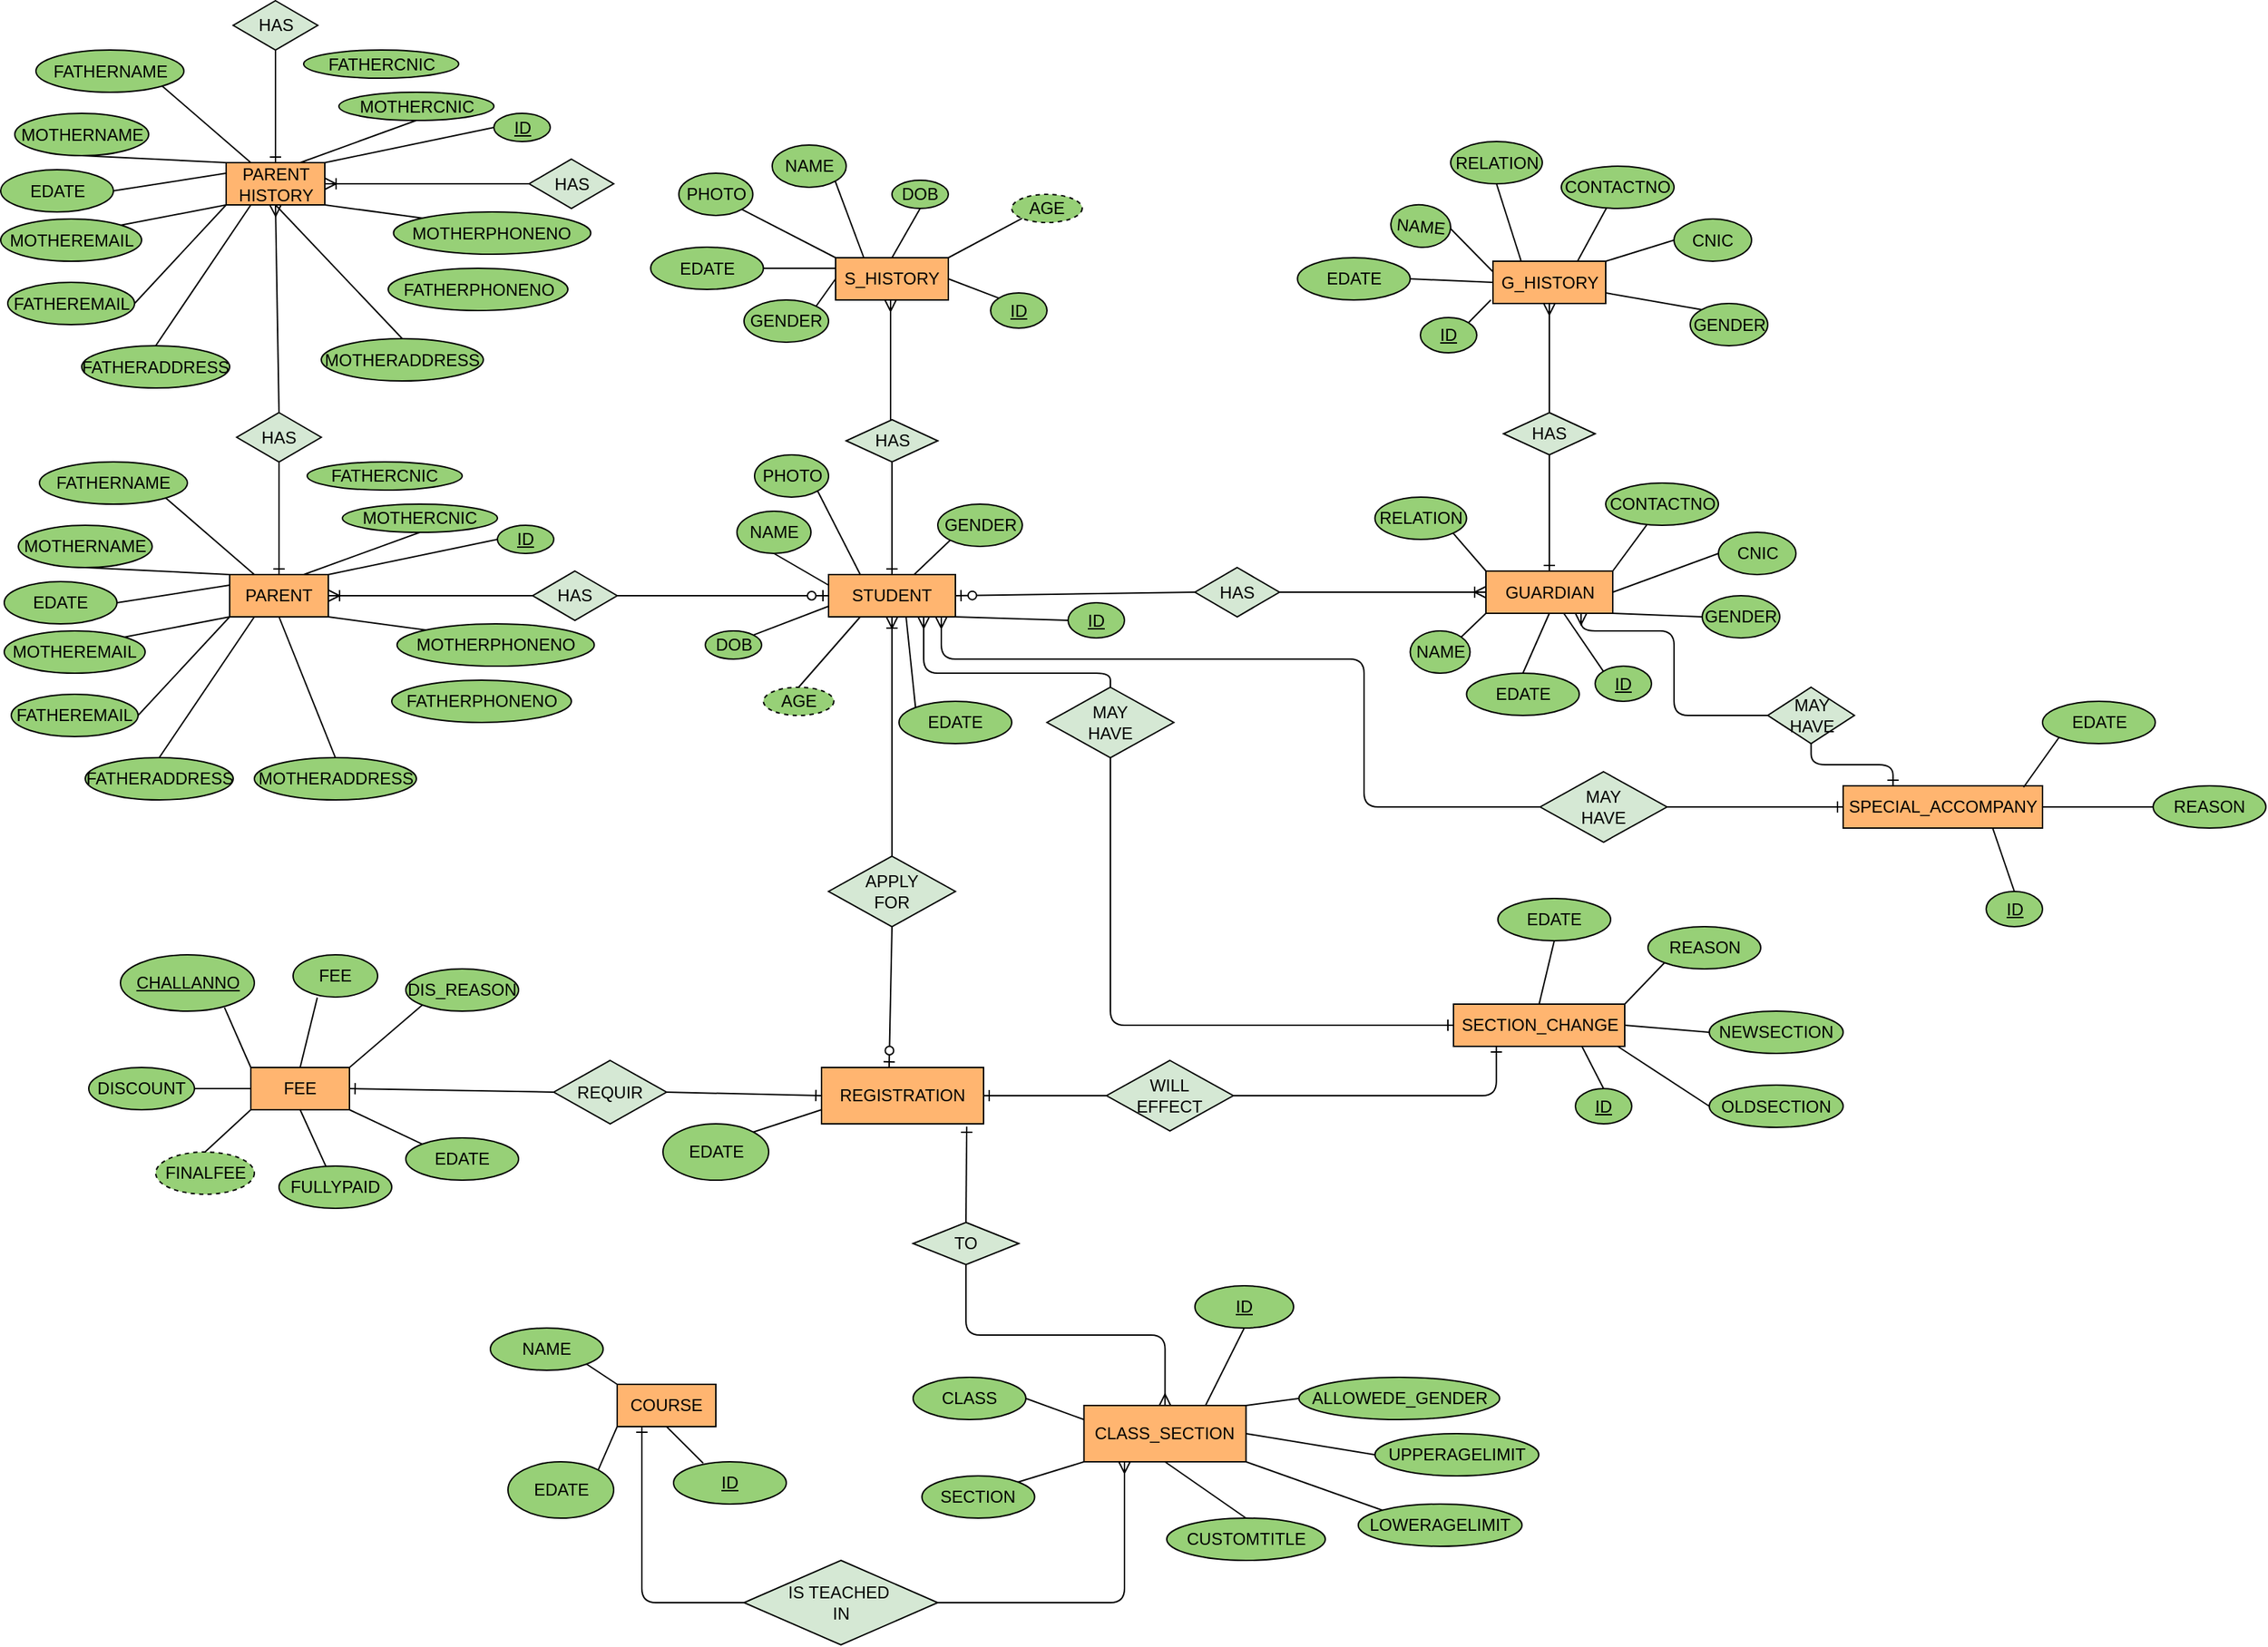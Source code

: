 <mxfile version="13.1.14" type="device"><diagram id="8uD-jXhlBX8NtSj0r2oE" name="Page-1"><mxGraphModel dx="1958" dy="1882" grid="1" gridSize="10" guides="1" tooltips="1" connect="1" arrows="1" fold="1" page="1" pageScale="1" pageWidth="850" pageHeight="1400" math="0" shadow="0"><root><mxCell id="0"/><mxCell id="1" parent="0"/><mxCell id="AnhiPm68KOWgDpYzOY9c-1" value="STUDENT" style="whiteSpace=wrap;html=1;align=center;fillColor=#FFB570;" parent="1" vertex="1"><mxGeometry x="540" y="340" width="90" height="30" as="geometry"/></mxCell><mxCell id="AnhiPm68KOWgDpYzOY9c-2" value="ID" style="ellipse;whiteSpace=wrap;html=1;align=center;fontStyle=4;fillColor=#97D077;" parent="1" vertex="1"><mxGeometry x="710" y="360" width="40" height="25" as="geometry"/></mxCell><mxCell id="AnhiPm68KOWgDpYzOY9c-5" value="DOB" style="ellipse;whiteSpace=wrap;html=1;align=center;fillColor=#97D077;" parent="1" vertex="1"><mxGeometry x="452.5" y="380" width="40" height="20" as="geometry"/></mxCell><mxCell id="AnhiPm68KOWgDpYzOY9c-6" value="GENDER" style="ellipse;whiteSpace=wrap;html=1;align=center;fillColor=#97D077;" parent="1" vertex="1"><mxGeometry x="617.5" y="290" width="60" height="30" as="geometry"/></mxCell><mxCell id="AnhiPm68KOWgDpYzOY9c-7" value="AGE" style="ellipse;whiteSpace=wrap;html=1;align=center;dashed=1;fillColor=#97D077;" parent="1" vertex="1"><mxGeometry x="493.75" y="420" width="50" height="20" as="geometry"/></mxCell><mxCell id="AnhiPm68KOWgDpYzOY9c-8" value="NAME" style="ellipse;whiteSpace=wrap;html=1;align=center;fillColor=#97D077;" parent="1" vertex="1"><mxGeometry x="475" y="295" width="52.5" height="30" as="geometry"/></mxCell><mxCell id="AnhiPm68KOWgDpYzOY9c-9" value="HAS" style="shape=rhombus;perimeter=rhombusPerimeter;whiteSpace=wrap;html=1;align=center;fillColor=#D5E8D4;" parent="1" vertex="1"><mxGeometry x="552.5" y="230" width="65" height="30" as="geometry"/></mxCell><mxCell id="AnhiPm68KOWgDpYzOY9c-10" value="S_HISTORY" style="whiteSpace=wrap;html=1;align=center;fillColor=#FFB570;" parent="1" vertex="1"><mxGeometry x="545" y="115" width="80" height="30" as="geometry"/></mxCell><mxCell id="AnhiPm68KOWgDpYzOY9c-14" value="PARENT" style="whiteSpace=wrap;html=1;align=center;fillColor=#FFB570;" parent="1" vertex="1"><mxGeometry x="115" y="340" width="70" height="30" as="geometry"/></mxCell><mxCell id="AnhiPm68KOWgDpYzOY9c-15" value="HAS" style="shape=rhombus;perimeter=rhombusPerimeter;whiteSpace=wrap;html=1;align=center;fillColor=#D5E8D4;" parent="1" vertex="1"><mxGeometry x="120" y="225" width="60" height="35" as="geometry"/></mxCell><mxCell id="AnhiPm68KOWgDpYzOY9c-19" value="G_HISTORY" style="whiteSpace=wrap;html=1;align=center;fillColor=#FFB570;" parent="1" vertex="1"><mxGeometry x="1011.5" y="117.5" width="80" height="30" as="geometry"/></mxCell><mxCell id="AnhiPm68KOWgDpYzOY9c-20" value="HAS" style="shape=rhombus;perimeter=rhombusPerimeter;whiteSpace=wrap;html=1;align=center;fillColor=#D5E8D4;" parent="1" vertex="1"><mxGeometry x="1019" y="225" width="65" height="30" as="geometry"/></mxCell><mxCell id="AnhiPm68KOWgDpYzOY9c-21" value="GUARDIAN" style="whiteSpace=wrap;html=1;align=center;fillColor=#FFB570;" parent="1" vertex="1"><mxGeometry x="1006.5" y="337.5" width="90" height="30" as="geometry"/></mxCell><mxCell id="AnhiPm68KOWgDpYzOY9c-26" value="NAME" style="ellipse;whiteSpace=wrap;html=1;align=center;fillColor=#97D077;" parent="1" vertex="1"><mxGeometry x="500" y="35" width="52.5" height="30" as="geometry"/></mxCell><mxCell id="AnhiPm68KOWgDpYzOY9c-27" value="GENDER" style="ellipse;whiteSpace=wrap;html=1;align=center;fillColor=#97D077;" parent="1" vertex="1"><mxGeometry x="480" y="145" width="60" height="30" as="geometry"/></mxCell><mxCell id="AnhiPm68KOWgDpYzOY9c-28" value="AGE" style="ellipse;whiteSpace=wrap;html=1;align=center;dashed=1;fillColor=#97D077;" parent="1" vertex="1"><mxGeometry x="670" y="70" width="50" height="20" as="geometry"/></mxCell><mxCell id="AnhiPm68KOWgDpYzOY9c-29" value="DOB" style="ellipse;whiteSpace=wrap;html=1;align=center;fillColor=#97D077;" parent="1" vertex="1"><mxGeometry x="585" y="60" width="40" height="20" as="geometry"/></mxCell><mxCell id="AnhiPm68KOWgDpYzOY9c-30" value="ID" style="ellipse;whiteSpace=wrap;html=1;align=center;fontStyle=4;fillColor=#97D077;" parent="1" vertex="1"><mxGeometry x="655" y="140" width="40" height="25" as="geometry"/></mxCell><mxCell id="AnhiPm68KOWgDpYzOY9c-32" value="" style="endArrow=none;html=1;rounded=0;exitX=1;exitY=0;exitDx=0;exitDy=0;entryX=0;entryY=0.5;entryDx=0;entryDy=0;" parent="1" source="AnhiPm68KOWgDpYzOY9c-27" target="AnhiPm68KOWgDpYzOY9c-10" edge="1"><mxGeometry relative="1" as="geometry"><mxPoint x="495" y="230" as="sourcePoint"/><mxPoint x="655" y="230" as="targetPoint"/></mxGeometry></mxCell><mxCell id="AnhiPm68KOWgDpYzOY9c-33" value="" style="endArrow=none;html=1;rounded=0;exitX=1;exitY=1;exitDx=0;exitDy=0;entryX=0.25;entryY=0;entryDx=0;entryDy=0;" parent="1" source="AnhiPm68KOWgDpYzOY9c-26" target="AnhiPm68KOWgDpYzOY9c-10" edge="1"><mxGeometry relative="1" as="geometry"><mxPoint x="531.25" y="165" as="sourcePoint"/><mxPoint x="555" y="165" as="targetPoint"/></mxGeometry></mxCell><mxCell id="AnhiPm68KOWgDpYzOY9c-34" value="" style="endArrow=none;html=1;rounded=0;exitX=0.5;exitY=1;exitDx=0;exitDy=0;entryX=0.5;entryY=0;entryDx=0;entryDy=0;" parent="1" source="AnhiPm68KOWgDpYzOY9c-29" target="AnhiPm68KOWgDpYzOY9c-10" edge="1"><mxGeometry relative="1" as="geometry"><mxPoint x="562.223" y="125.657" as="sourcePoint"/><mxPoint x="575" y="150" as="targetPoint"/></mxGeometry></mxCell><mxCell id="AnhiPm68KOWgDpYzOY9c-35" value="" style="endArrow=none;html=1;rounded=0;exitX=0;exitY=1;exitDx=0;exitDy=0;entryX=1;entryY=0;entryDx=0;entryDy=0;" parent="1" source="AnhiPm68KOWgDpYzOY9c-28" target="AnhiPm68KOWgDpYzOY9c-10" edge="1"><mxGeometry relative="1" as="geometry"><mxPoint x="610" y="125" as="sourcePoint"/><mxPoint x="595" y="150" as="targetPoint"/></mxGeometry></mxCell><mxCell id="AnhiPm68KOWgDpYzOY9c-36" value="" style="endArrow=none;html=1;rounded=0;exitX=0;exitY=0;exitDx=0;exitDy=0;entryX=1;entryY=0.5;entryDx=0;entryDy=0;" parent="1" source="AnhiPm68KOWgDpYzOY9c-30" target="AnhiPm68KOWgDpYzOY9c-10" edge="1"><mxGeometry relative="1" as="geometry"><mxPoint x="655" y="130" as="sourcePoint"/><mxPoint x="635" y="150" as="targetPoint"/></mxGeometry></mxCell><mxCell id="AnhiPm68KOWgDpYzOY9c-37" value="" style="endArrow=none;html=1;rounded=0;exitX=0.5;exitY=1;exitDx=0;exitDy=0;entryX=0;entryY=0.25;entryDx=0;entryDy=0;" parent="1" source="AnhiPm68KOWgDpYzOY9c-8" target="AnhiPm68KOWgDpYzOY9c-1" edge="1"><mxGeometry relative="1" as="geometry"><mxPoint x="531.25" y="165" as="sourcePoint"/><mxPoint x="555" y="165" as="targetPoint"/></mxGeometry></mxCell><mxCell id="AnhiPm68KOWgDpYzOY9c-38" value="" style="endArrow=none;html=1;rounded=0;exitX=0;exitY=1;exitDx=0;exitDy=0;" parent="1" source="AnhiPm68KOWgDpYzOY9c-6" target="AnhiPm68KOWgDpYzOY9c-1" edge="1"><mxGeometry relative="1" as="geometry"><mxPoint x="547.223" y="315.657" as="sourcePoint"/><mxPoint x="550" y="337.5" as="targetPoint"/></mxGeometry></mxCell><mxCell id="AnhiPm68KOWgDpYzOY9c-39" value="" style="endArrow=none;html=1;rounded=0;exitX=0;exitY=0.5;exitDx=0;exitDy=0;entryX=1;entryY=1;entryDx=0;entryDy=0;" parent="1" source="AnhiPm68KOWgDpYzOY9c-2" target="AnhiPm68KOWgDpYzOY9c-1" edge="1"><mxGeometry relative="1" as="geometry"><mxPoint x="636.287" y="315.607" as="sourcePoint"/><mxPoint x="616.069" y="330" as="targetPoint"/></mxGeometry></mxCell><mxCell id="AnhiPm68KOWgDpYzOY9c-40" value="" style="endArrow=none;html=1;rounded=0;exitX=0.5;exitY=0;exitDx=0;exitDy=0;entryX=0.25;entryY=1;entryDx=0;entryDy=0;" parent="1" source="AnhiPm68KOWgDpYzOY9c-7" target="AnhiPm68KOWgDpYzOY9c-1" edge="1"><mxGeometry relative="1" as="geometry"><mxPoint x="665" y="367.5" as="sourcePoint"/><mxPoint x="640" y="360" as="targetPoint"/></mxGeometry></mxCell><mxCell id="AnhiPm68KOWgDpYzOY9c-41" value="" style="endArrow=none;html=1;rounded=0;exitX=1;exitY=0;exitDx=0;exitDy=0;entryX=0;entryY=0.75;entryDx=0;entryDy=0;" parent="1" source="AnhiPm68KOWgDpYzOY9c-5" target="AnhiPm68KOWgDpYzOY9c-1" edge="1"><mxGeometry relative="1" as="geometry"><mxPoint x="595" y="380" as="sourcePoint"/><mxPoint x="595" y="360" as="targetPoint"/></mxGeometry></mxCell><mxCell id="AnhiPm68KOWgDpYzOY9c-43" value="MOTHERNAME" style="ellipse;whiteSpace=wrap;html=1;align=center;fillColor=#97D077;" parent="1" vertex="1"><mxGeometry x="-35" y="305" width="95" height="30" as="geometry"/></mxCell><mxCell id="AnhiPm68KOWgDpYzOY9c-44" value="MOTHEREMAIL" style="ellipse;whiteSpace=wrap;html=1;align=center;fillColor=#97D077;" parent="1" vertex="1"><mxGeometry x="-45" y="380" width="100" height="30" as="geometry"/></mxCell><mxCell id="AnhiPm68KOWgDpYzOY9c-45" value="MOTHERADDRESS" style="ellipse;whiteSpace=wrap;html=1;align=center;fillColor=#97D077;" parent="1" vertex="1"><mxGeometry x="132.5" y="470" width="115" height="30" as="geometry"/></mxCell><mxCell id="AnhiPm68KOWgDpYzOY9c-46" value="MOTHERPHONENO" style="ellipse;whiteSpace=wrap;html=1;align=center;fillColor=#97D077;" parent="1" vertex="1"><mxGeometry x="233.75" y="375" width="140" height="30" as="geometry"/></mxCell><mxCell id="AnhiPm68KOWgDpYzOY9c-47" value="MOTHERCNIC" style="ellipse;whiteSpace=wrap;html=1;align=center;fillColor=#97D077;" parent="1" vertex="1"><mxGeometry x="195" y="290" width="110" height="20" as="geometry"/></mxCell><mxCell id="AnhiPm68KOWgDpYzOY9c-54" value="&lt;u&gt;ID&lt;/u&gt;" style="ellipse;whiteSpace=wrap;html=1;align=center;fillColor=#97D077;" parent="1" vertex="1"><mxGeometry x="305" y="305" width="40" height="20" as="geometry"/></mxCell><mxCell id="AnhiPm68KOWgDpYzOY9c-61" value="" style="endArrow=none;html=1;rounded=0;exitX=0.5;exitY=0;exitDx=0;exitDy=0;entryX=0.5;entryY=1;entryDx=0;entryDy=0;" parent="1" source="AnhiPm68KOWgDpYzOY9c-45" target="AnhiPm68KOWgDpYzOY9c-14" edge="1"><mxGeometry relative="1" as="geometry"><mxPoint x="340" y="330" as="sourcePoint"/><mxPoint x="500" y="330" as="targetPoint"/></mxGeometry></mxCell><mxCell id="AnhiPm68KOWgDpYzOY9c-62" value="" style="endArrow=none;html=1;rounded=0;exitX=0;exitY=0;exitDx=0;exitDy=0;entryX=1;entryY=1;entryDx=0;entryDy=0;" parent="1" source="AnhiPm68KOWgDpYzOY9c-46" target="AnhiPm68KOWgDpYzOY9c-14" edge="1"><mxGeometry relative="1" as="geometry"><mxPoint x="152.5" y="420" as="sourcePoint"/><mxPoint x="160" y="380" as="targetPoint"/></mxGeometry></mxCell><mxCell id="AnhiPm68KOWgDpYzOY9c-63" value="" style="endArrow=none;html=1;rounded=0;exitX=0;exitY=0.5;exitDx=0;exitDy=0;entryX=1;entryY=0;entryDx=0;entryDy=0;" parent="1" source="AnhiPm68KOWgDpYzOY9c-54" target="AnhiPm68KOWgDpYzOY9c-14" edge="1"><mxGeometry relative="1" as="geometry"><mxPoint x="221.716" y="394.393" as="sourcePoint"/><mxPoint x="195" y="380" as="targetPoint"/></mxGeometry></mxCell><mxCell id="AnhiPm68KOWgDpYzOY9c-64" value="" style="endArrow=none;html=1;rounded=0;exitX=0.5;exitY=1;exitDx=0;exitDy=0;entryX=0.75;entryY=0;entryDx=0;entryDy=0;" parent="1" source="AnhiPm68KOWgDpYzOY9c-47" target="AnhiPm68KOWgDpYzOY9c-14" edge="1"><mxGeometry relative="1" as="geometry"><mxPoint x="230" y="325" as="sourcePoint"/><mxPoint x="195" y="350" as="targetPoint"/></mxGeometry></mxCell><mxCell id="AnhiPm68KOWgDpYzOY9c-65" value="" style="endArrow=none;html=1;rounded=0;exitX=0.5;exitY=1;exitDx=0;exitDy=0;entryX=0;entryY=0;entryDx=0;entryDy=0;" parent="1" source="AnhiPm68KOWgDpYzOY9c-43" target="AnhiPm68KOWgDpYzOY9c-14" edge="1"><mxGeometry relative="1" as="geometry"><mxPoint x="190" y="320" as="sourcePoint"/><mxPoint x="177.5" y="350" as="targetPoint"/></mxGeometry></mxCell><mxCell id="AnhiPm68KOWgDpYzOY9c-66" value="" style="endArrow=none;html=1;rounded=0;exitX=1;exitY=0;exitDx=0;exitDy=0;entryX=0;entryY=1;entryDx=0;entryDy=0;" parent="1" source="AnhiPm68KOWgDpYzOY9c-44" target="AnhiPm68KOWgDpYzOY9c-14" edge="1"><mxGeometry relative="1" as="geometry"><mxPoint x="105" y="335" as="sourcePoint"/><mxPoint x="125" y="350" as="targetPoint"/></mxGeometry></mxCell><mxCell id="AnhiPm68KOWgDpYzOY9c-74" value="ID" style="ellipse;whiteSpace=wrap;html=1;align=center;fontStyle=4;fillColor=#97D077;" parent="1" vertex="1"><mxGeometry x="960" y="157.5" width="40" height="25" as="geometry"/></mxCell><mxCell id="AnhiPm68KOWgDpYzOY9c-75" value="NAME" style="ellipse;whiteSpace=wrap;html=1;align=center;fillColor=#97D077;rotation=5;" parent="1" vertex="1"><mxGeometry x="939" y="77.5" width="42.5" height="30" as="geometry"/></mxCell><mxCell id="AnhiPm68KOWgDpYzOY9c-76" value="CONTACTNO" style="ellipse;whiteSpace=wrap;html=1;align=center;fillColor=#97D077;" parent="1" vertex="1"><mxGeometry x="1060" y="50" width="80" height="30" as="geometry"/></mxCell><mxCell id="AnhiPm68KOWgDpYzOY9c-77" value="CNIC" style="ellipse;whiteSpace=wrap;html=1;align=center;fillColor=#97D077;" parent="1" vertex="1"><mxGeometry x="1140" y="87.5" width="55" height="30" as="geometry"/></mxCell><mxCell id="AnhiPm68KOWgDpYzOY9c-80" value="GENDER" style="ellipse;whiteSpace=wrap;html=1;align=center;fillColor=#97D077;" parent="1" vertex="1"><mxGeometry x="1151.5" y="147.5" width="55" height="30" as="geometry"/></mxCell><mxCell id="AnhiPm68KOWgDpYzOY9c-82" value="RELATION" style="ellipse;whiteSpace=wrap;html=1;align=center;fillColor=#97D077;" parent="1" vertex="1"><mxGeometry x="981.5" y="32.5" width="65" height="30" as="geometry"/></mxCell><mxCell id="AnhiPm68KOWgDpYzOY9c-84" value="ID" style="ellipse;whiteSpace=wrap;html=1;align=center;fontStyle=4;fillColor=#97D077;" parent="1" vertex="1"><mxGeometry x="1084" y="405" width="40" height="25" as="geometry"/></mxCell><mxCell id="AnhiPm68KOWgDpYzOY9c-87" value="RELATION" style="ellipse;whiteSpace=wrap;html=1;align=center;fillColor=#97D077;" parent="1" vertex="1"><mxGeometry x="927.75" y="285" width="65" height="30" as="geometry"/></mxCell><mxCell id="AnhiPm68KOWgDpYzOY9c-88" value="CONTACTNO" style="ellipse;whiteSpace=wrap;html=1;align=center;fillColor=#97D077;" parent="1" vertex="1"><mxGeometry x="1091.5" y="275" width="80" height="30" as="geometry"/></mxCell><mxCell id="AnhiPm68KOWgDpYzOY9c-89" value="CNIC" style="ellipse;whiteSpace=wrap;html=1;align=center;fillColor=#97D077;" parent="1" vertex="1"><mxGeometry x="1171.5" y="310" width="55" height="30" as="geometry"/></mxCell><mxCell id="AnhiPm68KOWgDpYzOY9c-90" value="GENDER" style="ellipse;whiteSpace=wrap;html=1;align=center;fillColor=#97D077;" parent="1" vertex="1"><mxGeometry x="1160" y="355" width="55" height="30" as="geometry"/></mxCell><mxCell id="AnhiPm68KOWgDpYzOY9c-91" value="NAME" style="ellipse;whiteSpace=wrap;html=1;align=center;fillColor=#97D077;" parent="1" vertex="1"><mxGeometry x="952.75" y="380" width="42.5" height="30" as="geometry"/></mxCell><mxCell id="AnhiPm68KOWgDpYzOY9c-96" value="" style="endArrow=none;html=1;rounded=0;exitX=0.5;exitY=1;exitDx=0;exitDy=0;entryX=0.25;entryY=0;entryDx=0;entryDy=0;" parent="1" source="AnhiPm68KOWgDpYzOY9c-82" target="AnhiPm68KOWgDpYzOY9c-19" edge="1"><mxGeometry relative="1" as="geometry"><mxPoint x="1090" y="225" as="sourcePoint"/><mxPoint x="1250" y="225" as="targetPoint"/></mxGeometry></mxCell><mxCell id="AnhiPm68KOWgDpYzOY9c-97" value="" style="endArrow=none;html=1;rounded=0;exitX=1;exitY=0.5;exitDx=0;exitDy=0;entryX=0;entryY=0.25;entryDx=0;entryDy=0;" parent="1" source="AnhiPm68KOWgDpYzOY9c-75" target="AnhiPm68KOWgDpYzOY9c-19" edge="1"><mxGeometry relative="1" as="geometry"><mxPoint x="1024" y="72.5" as="sourcePoint"/><mxPoint x="1041.5" y="127.5" as="targetPoint"/></mxGeometry></mxCell><mxCell id="AnhiPm68KOWgDpYzOY9c-98" value="" style="endArrow=none;html=1;rounded=0;exitX=1;exitY=0;exitDx=0;exitDy=0;" parent="1" source="AnhiPm68KOWgDpYzOY9c-74" edge="1"><mxGeometry relative="1" as="geometry"><mxPoint x="991.419" y="104.352" as="sourcePoint"/><mxPoint x="1010" y="145" as="targetPoint"/></mxGeometry></mxCell><mxCell id="AnhiPm68KOWgDpYzOY9c-99" value="" style="endArrow=none;html=1;rounded=0;exitX=0;exitY=0;exitDx=0;exitDy=0;entryX=1;entryY=0.75;entryDx=0;entryDy=0;" parent="1" source="AnhiPm68KOWgDpYzOY9c-80" target="AnhiPm68KOWgDpYzOY9c-19" edge="1"><mxGeometry relative="1" as="geometry"><mxPoint x="1004.428" y="171.343" as="sourcePoint"/><mxPoint x="1020" y="155" as="targetPoint"/></mxGeometry></mxCell><mxCell id="AnhiPm68KOWgDpYzOY9c-100" value="" style="endArrow=none;html=1;rounded=0;exitX=0.75;exitY=0;exitDx=0;exitDy=0;" parent="1" source="AnhiPm68KOWgDpYzOY9c-19" target="AnhiPm68KOWgDpYzOY9c-76" edge="1"><mxGeometry relative="1" as="geometry"><mxPoint x="1169.734" y="161.797" as="sourcePoint"/><mxPoint x="1101.5" y="150" as="targetPoint"/></mxGeometry></mxCell><mxCell id="AnhiPm68KOWgDpYzOY9c-101" value="" style="endArrow=none;html=1;rounded=0;entryX=0;entryY=0.5;entryDx=0;entryDy=0;exitX=1;exitY=0;exitDx=0;exitDy=0;" parent="1" source="AnhiPm68KOWgDpYzOY9c-19" target="AnhiPm68KOWgDpYzOY9c-77" edge="1"><mxGeometry relative="1" as="geometry"><mxPoint x="1090" y="128" as="sourcePoint"/><mxPoint x="1102.083" y="89.703" as="targetPoint"/></mxGeometry></mxCell><mxCell id="AnhiPm68KOWgDpYzOY9c-102" value="" style="endArrow=none;html=1;rounded=0;exitX=1;exitY=1;exitDx=0;exitDy=0;entryX=0;entryY=0;entryDx=0;entryDy=0;" parent="1" source="AnhiPm68KOWgDpYzOY9c-87" target="AnhiPm68KOWgDpYzOY9c-21" edge="1"><mxGeometry relative="1" as="geometry"><mxPoint x="1004.428" y="171.343" as="sourcePoint"/><mxPoint x="1020" y="155" as="targetPoint"/></mxGeometry></mxCell><mxCell id="AnhiPm68KOWgDpYzOY9c-103" value="" style="endArrow=none;html=1;rounded=0;entryX=1;entryY=0;entryDx=0;entryDy=0;" parent="1" source="AnhiPm68KOWgDpYzOY9c-88" target="AnhiPm68KOWgDpYzOY9c-21" edge="1"><mxGeometry relative="1" as="geometry"><mxPoint x="993.052" y="320.689" as="sourcePoint"/><mxPoint x="1016.5" y="347.5" as="targetPoint"/></mxGeometry></mxCell><mxCell id="AnhiPm68KOWgDpYzOY9c-104" value="" style="endArrow=none;html=1;rounded=0;entryX=1;entryY=0.5;entryDx=0;entryDy=0;exitX=0;exitY=0.5;exitDx=0;exitDy=0;" parent="1" source="AnhiPm68KOWgDpYzOY9c-89" target="AnhiPm68KOWgDpYzOY9c-21" edge="1"><mxGeometry relative="1" as="geometry"><mxPoint x="1128.127" y="324.137" as="sourcePoint"/><mxPoint x="1106.5" y="347.5" as="targetPoint"/></mxGeometry></mxCell><mxCell id="AnhiPm68KOWgDpYzOY9c-105" value="" style="endArrow=none;html=1;rounded=0;entryX=1;entryY=1;entryDx=0;entryDy=0;exitX=0;exitY=0.5;exitDx=0;exitDy=0;" parent="1" source="AnhiPm68KOWgDpYzOY9c-90" target="AnhiPm68KOWgDpYzOY9c-21" edge="1"><mxGeometry relative="1" as="geometry"><mxPoint x="1201.5" y="330" as="sourcePoint"/><mxPoint x="1106.5" y="362.5" as="targetPoint"/></mxGeometry></mxCell><mxCell id="AnhiPm68KOWgDpYzOY9c-106" value="" style="endArrow=none;html=1;rounded=0;exitX=0;exitY=0;exitDx=0;exitDy=0;" parent="1" source="AnhiPm68KOWgDpYzOY9c-84" target="AnhiPm68KOWgDpYzOY9c-21" edge="1"><mxGeometry relative="1" as="geometry"><mxPoint x="1191.5" y="380" as="sourcePoint"/><mxPoint x="1106.5" y="377.5" as="targetPoint"/></mxGeometry></mxCell><mxCell id="AnhiPm68KOWgDpYzOY9c-107" value="" style="endArrow=none;html=1;rounded=0;exitX=0;exitY=1;exitDx=0;exitDy=0;entryX=1;entryY=0;entryDx=0;entryDy=0;" parent="1" source="AnhiPm68KOWgDpYzOY9c-21" target="AnhiPm68KOWgDpYzOY9c-91" edge="1"><mxGeometry relative="1" as="geometry"><mxPoint x="1141.5" y="420" as="sourcePoint"/><mxPoint x="1082.37" y="377.5" as="targetPoint"/></mxGeometry></mxCell><mxCell id="AnhiPm68KOWgDpYzOY9c-109" value="HAS" style="shape=rhombus;perimeter=rhombusPerimeter;whiteSpace=wrap;html=1;align=center;fillColor=#D5E8D4;" parent="1" vertex="1"><mxGeometry x="330" y="337.5" width="60" height="35" as="geometry"/></mxCell><mxCell id="AnhiPm68KOWgDpYzOY9c-110" value="HAS" style="shape=rhombus;perimeter=rhombusPerimeter;whiteSpace=wrap;html=1;align=center;fillColor=#D5E8D4;" parent="1" vertex="1"><mxGeometry x="800" y="335" width="60" height="35" as="geometry"/></mxCell><mxCell id="AnhiPm68KOWgDpYzOY9c-116" value="" style="fontSize=12;html=1;endArrow=ERone;endFill=1;entryX=0.5;entryY=0;entryDx=0;entryDy=0;exitX=0.5;exitY=1;exitDx=0;exitDy=0;" parent="1" source="AnhiPm68KOWgDpYzOY9c-15" target="AnhiPm68KOWgDpYzOY9c-14" edge="1"><mxGeometry width="100" height="100" relative="1" as="geometry"><mxPoint x="143" y="260" as="sourcePoint"/><mxPoint x="480" y="180" as="targetPoint"/></mxGeometry></mxCell><mxCell id="AnhiPm68KOWgDpYzOY9c-117" value="" style="fontSize=12;html=1;endArrow=ERmany;entryX=0.5;entryY=1;entryDx=0;entryDy=0;exitX=0.5;exitY=0;exitDx=0;exitDy=0;" parent="1" source="AnhiPm68KOWgDpYzOY9c-15" target="4x98__GIbr3pXo7WRAdO-76" edge="1"><mxGeometry width="100" height="100" relative="1" as="geometry"><mxPoint x="380" y="280" as="sourcePoint"/><mxPoint x="150" y="142.5" as="targetPoint"/></mxGeometry></mxCell><mxCell id="AnhiPm68KOWgDpYzOY9c-118" value="" style="fontSize=12;html=1;endArrow=ERmany;" parent="1" edge="1"><mxGeometry width="100" height="100" relative="1" as="geometry"><mxPoint x="584" y="230" as="sourcePoint"/><mxPoint x="584" y="145" as="targetPoint"/></mxGeometry></mxCell><mxCell id="AnhiPm68KOWgDpYzOY9c-119" value="" style="fontSize=12;html=1;endArrow=ERone;endFill=1;entryX=0.5;entryY=0;entryDx=0;entryDy=0;exitX=0.5;exitY=1;exitDx=0;exitDy=0;" parent="1" source="AnhiPm68KOWgDpYzOY9c-9" target="AnhiPm68KOWgDpYzOY9c-1" edge="1"><mxGeometry width="100" height="100" relative="1" as="geometry"><mxPoint x="560.0" y="257.5" as="sourcePoint"/><mxPoint x="560.0" y="337.5" as="targetPoint"/></mxGeometry></mxCell><mxCell id="AnhiPm68KOWgDpYzOY9c-120" value="" style="fontSize=12;html=1;endArrow=ERmany;entryX=0.5;entryY=1;entryDx=0;entryDy=0;exitX=0.5;exitY=0;exitDx=0;exitDy=0;" parent="1" source="AnhiPm68KOWgDpYzOY9c-20" target="AnhiPm68KOWgDpYzOY9c-19" edge="1"><mxGeometry width="100" height="100" relative="1" as="geometry"><mxPoint x="1030" y="240" as="sourcePoint"/><mxPoint x="1030" y="155" as="targetPoint"/></mxGeometry></mxCell><mxCell id="AnhiPm68KOWgDpYzOY9c-121" value="" style="fontSize=12;html=1;endArrow=ERone;endFill=1;exitX=0.5;exitY=1;exitDx=0;exitDy=0;" parent="1" source="AnhiPm68KOWgDpYzOY9c-20" target="AnhiPm68KOWgDpYzOY9c-21" edge="1"><mxGeometry width="100" height="100" relative="1" as="geometry"><mxPoint x="595" y="270" as="sourcePoint"/><mxPoint x="595" y="350" as="targetPoint"/></mxGeometry></mxCell><mxCell id="AnhiPm68KOWgDpYzOY9c-123" value="" style="fontSize=12;html=1;endArrow=ERoneToMany;entryX=1;entryY=0.5;entryDx=0;entryDy=0;exitX=0;exitY=0.5;exitDx=0;exitDy=0;" parent="1" source="AnhiPm68KOWgDpYzOY9c-109" target="AnhiPm68KOWgDpYzOY9c-14" edge="1"><mxGeometry width="100" height="100" relative="1" as="geometry"><mxPoint x="520" y="400" as="sourcePoint"/><mxPoint x="620" y="300" as="targetPoint"/></mxGeometry></mxCell><mxCell id="AnhiPm68KOWgDpYzOY9c-125" value="" style="edgeStyle=entityRelationEdgeStyle;fontSize=12;html=1;endArrow=ERzeroToOne;endFill=1;entryX=0;entryY=0.5;entryDx=0;entryDy=0;exitX=1;exitY=0.5;exitDx=0;exitDy=0;" parent="1" source="AnhiPm68KOWgDpYzOY9c-109" target="AnhiPm68KOWgDpYzOY9c-1" edge="1"><mxGeometry width="100" height="100" relative="1" as="geometry"><mxPoint x="520" y="400" as="sourcePoint"/><mxPoint x="620" y="300" as="targetPoint"/></mxGeometry></mxCell><mxCell id="AnhiPm68KOWgDpYzOY9c-127" value="" style="fontSize=12;html=1;endArrow=ERzeroToOne;endFill=1;entryX=1;entryY=0.5;entryDx=0;entryDy=0;exitX=0;exitY=0.5;exitDx=0;exitDy=0;" parent="1" source="AnhiPm68KOWgDpYzOY9c-110" target="AnhiPm68KOWgDpYzOY9c-1" edge="1"><mxGeometry width="100" height="100" relative="1" as="geometry"><mxPoint x="400.0" y="365" as="sourcePoint"/><mxPoint x="550" y="365" as="targetPoint"/></mxGeometry></mxCell><mxCell id="AnhiPm68KOWgDpYzOY9c-128" value="" style="fontSize=12;html=1;endArrow=ERoneToMany;entryX=0;entryY=0.5;entryDx=0;entryDy=0;exitX=1;exitY=0.5;exitDx=0;exitDy=0;" parent="1" source="AnhiPm68KOWgDpYzOY9c-110" target="AnhiPm68KOWgDpYzOY9c-21" edge="1"><mxGeometry width="100" height="100" relative="1" as="geometry"><mxPoint x="927.75" y="394.41" as="sourcePoint"/><mxPoint x="782.75" y="394.41" as="targetPoint"/></mxGeometry></mxCell><mxCell id="AnhiPm68KOWgDpYzOY9c-131" value="REGISTRATION" style="whiteSpace=wrap;html=1;align=center;fillColor=#FFB570;" parent="1" vertex="1"><mxGeometry x="535" y="690" width="115" height="40" as="geometry"/></mxCell><mxCell id="AnhiPm68KOWgDpYzOY9c-132" value="APPLY&lt;br&gt;FOR" style="shape=rhombus;perimeter=rhombusPerimeter;whiteSpace=wrap;html=1;align=center;fillColor=#D5E8D4;" parent="1" vertex="1"><mxGeometry x="540" y="540" width="90" height="50" as="geometry"/></mxCell><mxCell id="AnhiPm68KOWgDpYzOY9c-133" value="" style="fontSize=12;html=1;endArrow=ERzeroToOne;endFill=1;exitX=0.5;exitY=1;exitDx=0;exitDy=0;entryX=0.417;entryY=0;entryDx=0;entryDy=0;entryPerimeter=0;" parent="1" source="AnhiPm68KOWgDpYzOY9c-132" target="AnhiPm68KOWgDpYzOY9c-131" edge="1"><mxGeometry width="100" height="100" relative="1" as="geometry"><mxPoint x="690" y="560" as="sourcePoint"/><mxPoint x="730" y="510" as="targetPoint"/></mxGeometry></mxCell><mxCell id="AnhiPm68KOWgDpYzOY9c-134" value="" style="fontSize=12;html=1;endArrow=ERoneToMany;entryX=0.5;entryY=1;entryDx=0;entryDy=0;exitX=0.5;exitY=0;exitDx=0;exitDy=0;" parent="1" source="AnhiPm68KOWgDpYzOY9c-132" target="AnhiPm68KOWgDpYzOY9c-1" edge="1"><mxGeometry width="100" height="100" relative="1" as="geometry"><mxPoint x="585" y="530" as="sourcePoint"/><mxPoint x="780" y="510" as="targetPoint"/></mxGeometry></mxCell><mxCell id="AnhiPm68KOWgDpYzOY9c-135" value="REQUIR" style="shape=rhombus;perimeter=rhombusPerimeter;whiteSpace=wrap;html=1;align=center;fillColor=#D5E8D4;" parent="1" vertex="1"><mxGeometry x="345" y="685" width="80" height="45" as="geometry"/></mxCell><mxCell id="AnhiPm68KOWgDpYzOY9c-138" value="FEE" style="whiteSpace=wrap;html=1;align=center;fillColor=#FFB570;" parent="1" vertex="1"><mxGeometry x="130" y="690" width="70" height="30" as="geometry"/></mxCell><mxCell id="AnhiPm68KOWgDpYzOY9c-139" value="CHALLANNO" style="ellipse;whiteSpace=wrap;html=1;align=center;fontStyle=4;fillColor=#97D077;" parent="1" vertex="1"><mxGeometry x="37.5" y="610" width="95" height="40" as="geometry"/></mxCell><mxCell id="AnhiPm68KOWgDpYzOY9c-140" value="FEE" style="ellipse;whiteSpace=wrap;html=1;align=center;fillColor=#97D077;" parent="1" vertex="1"><mxGeometry x="160" y="610" width="60" height="30" as="geometry"/></mxCell><mxCell id="AnhiPm68KOWgDpYzOY9c-141" value="DISCOUNT" style="ellipse;whiteSpace=wrap;html=1;align=center;fillColor=#97D077;" parent="1" vertex="1"><mxGeometry x="15" y="690" width="75" height="30" as="geometry"/></mxCell><mxCell id="AnhiPm68KOWgDpYzOY9c-142" value="FINALFEE" style="ellipse;whiteSpace=wrap;html=1;align=center;dashed=1;fillColor=#97D077;" parent="1" vertex="1"><mxGeometry x="62.5" y="750" width="70" height="30" as="geometry"/></mxCell><mxCell id="AnhiPm68KOWgDpYzOY9c-143" value="FULLYPAID" style="ellipse;whiteSpace=wrap;html=1;align=center;fillColor=#97D077;" parent="1" vertex="1"><mxGeometry x="150" y="760" width="80" height="30" as="geometry"/></mxCell><mxCell id="AnhiPm68KOWgDpYzOY9c-144" value="DIS_REASON" style="ellipse;whiteSpace=wrap;html=1;align=center;fillColor=#97D077;" parent="1" vertex="1"><mxGeometry x="240" y="620" width="80" height="30" as="geometry"/></mxCell><mxCell id="AnhiPm68KOWgDpYzOY9c-145" value="" style="fontSize=12;html=1;endArrow=ERone;endFill=1;entryX=1;entryY=0.5;entryDx=0;entryDy=0;exitX=0;exitY=0.5;exitDx=0;exitDy=0;" parent="1" source="AnhiPm68KOWgDpYzOY9c-135" target="AnhiPm68KOWgDpYzOY9c-138" edge="1"><mxGeometry width="100" height="100" relative="1" as="geometry"><mxPoint x="310" y="730" as="sourcePoint"/><mxPoint x="410" y="630" as="targetPoint"/></mxGeometry></mxCell><mxCell id="AnhiPm68KOWgDpYzOY9c-146" value="" style="fontSize=12;html=1;endArrow=ERone;endFill=1;entryX=0;entryY=0.5;entryDx=0;entryDy=0;exitX=1;exitY=0.5;exitDx=0;exitDy=0;" parent="1" source="AnhiPm68KOWgDpYzOY9c-135" target="AnhiPm68KOWgDpYzOY9c-131" edge="1"><mxGeometry width="100" height="100" relative="1" as="geometry"><mxPoint x="355.0" y="717.5" as="sourcePoint"/><mxPoint x="210.0" y="715.0" as="targetPoint"/></mxGeometry></mxCell><mxCell id="AnhiPm68KOWgDpYzOY9c-147" value="" style="endArrow=none;html=1;rounded=0;exitX=0.777;exitY=0.937;exitDx=0;exitDy=0;exitPerimeter=0;entryX=0;entryY=0;entryDx=0;entryDy=0;" parent="1" source="AnhiPm68KOWgDpYzOY9c-139" target="AnhiPm68KOWgDpYzOY9c-138" edge="1"><mxGeometry relative="1" as="geometry"><mxPoint x="280" y="680" as="sourcePoint"/><mxPoint x="440" y="680" as="targetPoint"/></mxGeometry></mxCell><mxCell id="AnhiPm68KOWgDpYzOY9c-148" value="" style="endArrow=none;html=1;rounded=0;exitX=1;exitY=0.5;exitDx=0;exitDy=0;entryX=0;entryY=0.5;entryDx=0;entryDy=0;" parent="1" source="AnhiPm68KOWgDpYzOY9c-141" target="AnhiPm68KOWgDpYzOY9c-138" edge="1"><mxGeometry relative="1" as="geometry"><mxPoint x="121.315" y="657.48" as="sourcePoint"/><mxPoint x="140.0" y="700" as="targetPoint"/></mxGeometry></mxCell><mxCell id="AnhiPm68KOWgDpYzOY9c-149" value="" style="endArrow=none;html=1;rounded=0;exitX=0.5;exitY=0;exitDx=0;exitDy=0;entryX=0;entryY=1;entryDx=0;entryDy=0;" parent="1" source="AnhiPm68KOWgDpYzOY9c-142" target="AnhiPm68KOWgDpYzOY9c-138" edge="1"><mxGeometry relative="1" as="geometry"><mxPoint x="100.0" y="715.0" as="sourcePoint"/><mxPoint x="140.0" y="715.0" as="targetPoint"/></mxGeometry></mxCell><mxCell id="AnhiPm68KOWgDpYzOY9c-150" value="" style="endArrow=none;html=1;rounded=0;entryX=0.5;entryY=1;entryDx=0;entryDy=0;" parent="1" source="AnhiPm68KOWgDpYzOY9c-143" target="AnhiPm68KOWgDpYzOY9c-138" edge="1"><mxGeometry relative="1" as="geometry"><mxPoint x="135.0" y="760.0" as="sourcePoint"/><mxPoint x="140.0" y="730.0" as="targetPoint"/></mxGeometry></mxCell><mxCell id="AnhiPm68KOWgDpYzOY9c-151" value="" style="endArrow=none;html=1;rounded=0;exitX=0.286;exitY=1.014;exitDx=0;exitDy=0;entryX=0.5;entryY=0;entryDx=0;entryDy=0;exitPerimeter=0;" parent="1" source="AnhiPm68KOWgDpYzOY9c-140" target="AnhiPm68KOWgDpYzOY9c-138" edge="1"><mxGeometry relative="1" as="geometry"><mxPoint x="220.872" y="764.72" as="sourcePoint"/><mxPoint x="210.0" y="730.0" as="targetPoint"/></mxGeometry></mxCell><mxCell id="AnhiPm68KOWgDpYzOY9c-152" value="" style="endArrow=none;html=1;rounded=0;exitX=0;exitY=1;exitDx=0;exitDy=0;" parent="1" source="AnhiPm68KOWgDpYzOY9c-144" edge="1"><mxGeometry relative="1" as="geometry"><mxPoint x="187.16" y="650.42" as="sourcePoint"/><mxPoint x="200" y="690" as="targetPoint"/></mxGeometry></mxCell><mxCell id="AnhiPm68KOWgDpYzOY9c-153" value="CLASS_SECTION" style="whiteSpace=wrap;html=1;align=center;fillColor=#FFB570;" parent="1" vertex="1"><mxGeometry x="721.25" y="930" width="115" height="40" as="geometry"/></mxCell><mxCell id="4p_8rR5zs6RNIWSPyUJ6-3" value="CLASS" style="ellipse;whiteSpace=wrap;html=1;align=center;fillColor=#97D077;" parent="1" vertex="1"><mxGeometry x="600" y="910" width="80" height="30" as="geometry"/></mxCell><mxCell id="4p_8rR5zs6RNIWSPyUJ6-4" value="SECTION" style="ellipse;whiteSpace=wrap;html=1;align=center;fillColor=#97D077;" parent="1" vertex="1"><mxGeometry x="606.25" y="980" width="80" height="30" as="geometry"/></mxCell><mxCell id="4p_8rR5zs6RNIWSPyUJ6-5" value="CUSTOMTITLE" style="ellipse;whiteSpace=wrap;html=1;align=center;fillColor=#97D077;" parent="1" vertex="1"><mxGeometry x="780" y="1010" width="112.5" height="30" as="geometry"/></mxCell><mxCell id="4p_8rR5zs6RNIWSPyUJ6-7" value="ALLOWEDE_GENDER" style="ellipse;whiteSpace=wrap;html=1;align=center;fillColor=#97D077;" parent="1" vertex="1"><mxGeometry x="873.75" y="910" width="142.5" height="30" as="geometry"/></mxCell><mxCell id="4p_8rR5zs6RNIWSPyUJ6-9" value="LOWERAGELIMIT" style="ellipse;whiteSpace=wrap;html=1;align=center;fillColor=#97D077;" parent="1" vertex="1"><mxGeometry x="915.87" y="1000" width="116.25" height="30" as="geometry"/></mxCell><mxCell id="4p_8rR5zs6RNIWSPyUJ6-12" value="" style="endArrow=none;html=1;rounded=0;exitX=1;exitY=0.5;exitDx=0;exitDy=0;entryX=0;entryY=0.25;entryDx=0;entryDy=0;" parent="1" source="4p_8rR5zs6RNIWSPyUJ6-3" target="AnhiPm68KOWgDpYzOY9c-153" edge="1"><mxGeometry relative="1" as="geometry"><mxPoint x="596.25" y="860" as="sourcePoint"/><mxPoint x="756.25" y="860" as="targetPoint"/></mxGeometry></mxCell><mxCell id="4p_8rR5zs6RNIWSPyUJ6-13" value="" style="endArrow=none;html=1;rounded=0;exitX=1;exitY=0;exitDx=0;exitDy=0;entryX=0;entryY=1;entryDx=0;entryDy=0;" parent="1" source="4p_8rR5zs6RNIWSPyUJ6-4" target="AnhiPm68KOWgDpYzOY9c-153" edge="1"><mxGeometry relative="1" as="geometry"><mxPoint x="690" y="935" as="sourcePoint"/><mxPoint x="731.25" y="950" as="targetPoint"/></mxGeometry></mxCell><mxCell id="4p_8rR5zs6RNIWSPyUJ6-14" value="" style="endArrow=none;html=1;rounded=0;exitX=0.5;exitY=0;exitDx=0;exitDy=0;entryX=0.5;entryY=1;entryDx=0;entryDy=0;" parent="1" source="4p_8rR5zs6RNIWSPyUJ6-5" target="AnhiPm68KOWgDpYzOY9c-153" edge="1"><mxGeometry relative="1" as="geometry"><mxPoint x="704.534" y="994.393" as="sourcePoint"/><mxPoint x="731.25" y="980" as="targetPoint"/></mxGeometry></mxCell><mxCell id="4p_8rR5zs6RNIWSPyUJ6-15" value="" style="endArrow=none;html=1;rounded=0;exitX=0;exitY=0;exitDx=0;exitDy=0;entryX=1;entryY=1;entryDx=0;entryDy=0;" parent="1" source="4p_8rR5zs6RNIWSPyUJ6-9" target="AnhiPm68KOWgDpYzOY9c-153" edge="1"><mxGeometry relative="1" as="geometry"><mxPoint x="805" y="1010" as="sourcePoint"/><mxPoint x="788.75" y="980" as="targetPoint"/></mxGeometry></mxCell><mxCell id="4p_8rR5zs6RNIWSPyUJ6-17" value="" style="endArrow=none;html=1;rounded=0;exitX=0;exitY=0.5;exitDx=0;exitDy=0;entryX=1;entryY=0;entryDx=0;entryDy=0;" parent="1" source="4p_8rR5zs6RNIWSPyUJ6-7" target="AnhiPm68KOWgDpYzOY9c-153" edge="1"><mxGeometry relative="1" as="geometry"><mxPoint x="925.921" y="994.361" as="sourcePoint"/><mxPoint x="846.25" y="980" as="targetPoint"/></mxGeometry></mxCell><mxCell id="4p_8rR5zs6RNIWSPyUJ6-18" value="COURSE" style="whiteSpace=wrap;html=1;align=center;fillColor=#FFB570;" parent="1" vertex="1"><mxGeometry x="390" y="915" width="70" height="30" as="geometry"/></mxCell><mxCell id="4p_8rR5zs6RNIWSPyUJ6-20" value="NAME" style="ellipse;whiteSpace=wrap;html=1;align=center;fillColor=#97D077;" parent="1" vertex="1"><mxGeometry x="300" y="875" width="80" height="30" as="geometry"/></mxCell><mxCell id="4p_8rR5zs6RNIWSPyUJ6-21" value="&lt;u&gt;ID&lt;/u&gt;" style="ellipse;whiteSpace=wrap;html=1;align=center;fillColor=#97D077;" parent="1" vertex="1"><mxGeometry x="430" y="970" width="80" height="30" as="geometry"/></mxCell><mxCell id="4p_8rR5zs6RNIWSPyUJ6-22" value="EDATE" style="ellipse;whiteSpace=wrap;html=1;align=center;fillColor=#97D077;" parent="1" vertex="1"><mxGeometry x="-45" y="345" width="80" height="30" as="geometry"/></mxCell><mxCell id="4p_8rR5zs6RNIWSPyUJ6-24" value="EDATE" style="ellipse;whiteSpace=wrap;html=1;align=center;fillColor=#97D077;" parent="1" vertex="1"><mxGeometry x="240" y="740" width="80" height="30" as="geometry"/></mxCell><mxCell id="4p_8rR5zs6RNIWSPyUJ6-25" value="EDATE" style="ellipse;whiteSpace=wrap;html=1;align=center;fillColor=#97D077;" parent="1" vertex="1"><mxGeometry x="312.5" y="970" width="75" height="40" as="geometry"/></mxCell><mxCell id="4p_8rR5zs6RNIWSPyUJ6-26" value="" style="endArrow=none;html=1;rounded=0;exitX=1;exitY=1;exitDx=0;exitDy=0;entryX=0;entryY=0;entryDx=0;entryDy=0;" parent="1" source="AnhiPm68KOWgDpYzOY9c-138" target="4p_8rR5zs6RNIWSPyUJ6-24" edge="1"><mxGeometry relative="1" as="geometry"><mxPoint x="410" y="850" as="sourcePoint"/><mxPoint x="570" y="850" as="targetPoint"/></mxGeometry></mxCell><mxCell id="4p_8rR5zs6RNIWSPyUJ6-29" value="" style="endArrow=none;html=1;rounded=0;exitX=1;exitY=0.5;exitDx=0;exitDy=0;entryX=0;entryY=0.25;entryDx=0;entryDy=0;" parent="1" source="4p_8rR5zs6RNIWSPyUJ6-22" target="AnhiPm68KOWgDpYzOY9c-14" edge="1"><mxGeometry relative="1" as="geometry"><mxPoint x="50" y="137.5" as="sourcePoint"/><mxPoint x="120" y="136.25" as="targetPoint"/></mxGeometry></mxCell><mxCell id="4p_8rR5zs6RNIWSPyUJ6-30" value="EDATE" style="ellipse;whiteSpace=wrap;html=1;align=center;fillColor=#97D077;" parent="1" vertex="1"><mxGeometry x="413.75" y="107.5" width="80" height="30" as="geometry"/></mxCell><mxCell id="4p_8rR5zs6RNIWSPyUJ6-31" value="EDATE" style="ellipse;whiteSpace=wrap;html=1;align=center;fillColor=#97D077;" parent="1" vertex="1"><mxGeometry x="872.75" y="115" width="80" height="30" as="geometry"/></mxCell><mxCell id="4p_8rR5zs6RNIWSPyUJ6-32" value="EDATE" style="ellipse;whiteSpace=wrap;html=1;align=center;fillColor=#97D077;" parent="1" vertex="1"><mxGeometry x="590" y="430" width="80" height="30" as="geometry"/></mxCell><mxCell id="4p_8rR5zs6RNIWSPyUJ6-33" value="" style="endArrow=none;html=1;rounded=0;exitX=1;exitY=0.5;exitDx=0;exitDy=0;entryX=0;entryY=0.25;entryDx=0;entryDy=0;" parent="1" source="4p_8rR5zs6RNIWSPyUJ6-30" target="AnhiPm68KOWgDpYzOY9c-10" edge="1"><mxGeometry relative="1" as="geometry"><mxPoint x="410" y="250" as="sourcePoint"/><mxPoint x="570" y="250" as="targetPoint"/></mxGeometry></mxCell><mxCell id="4p_8rR5zs6RNIWSPyUJ6-34" value="" style="endArrow=none;html=1;rounded=0;exitX=0;exitY=0.5;exitDx=0;exitDy=0;entryX=1;entryY=0.5;entryDx=0;entryDy=0;" parent="1" source="AnhiPm68KOWgDpYzOY9c-19" target="4p_8rR5zs6RNIWSPyUJ6-31" edge="1"><mxGeometry relative="1" as="geometry"><mxPoint x="410" y="250" as="sourcePoint"/><mxPoint x="570" y="250" as="targetPoint"/></mxGeometry></mxCell><mxCell id="4p_8rR5zs6RNIWSPyUJ6-35" value="" style="endArrow=none;html=1;rounded=0;entryX=0;entryY=0;entryDx=0;entryDy=0;" parent="1" target="4p_8rR5zs6RNIWSPyUJ6-32" edge="1"><mxGeometry relative="1" as="geometry"><mxPoint x="595" y="370" as="sourcePoint"/><mxPoint x="623" y="430" as="targetPoint"/></mxGeometry></mxCell><mxCell id="4p_8rR5zs6RNIWSPyUJ6-36" value="EDATE" style="ellipse;whiteSpace=wrap;html=1;align=center;fillColor=#97D077;" parent="1" vertex="1"><mxGeometry x="992.75" y="410" width="80" height="30" as="geometry"/></mxCell><mxCell id="4p_8rR5zs6RNIWSPyUJ6-37" value="" style="endArrow=none;html=1;rounded=0;entryX=0.5;entryY=0;entryDx=0;entryDy=0;exitX=0.5;exitY=1;exitDx=0;exitDy=0;" parent="1" source="AnhiPm68KOWgDpYzOY9c-21" target="4p_8rR5zs6RNIWSPyUJ6-36" edge="1"><mxGeometry relative="1" as="geometry"><mxPoint x="900" y="350" as="sourcePoint"/><mxPoint x="1060" y="350" as="targetPoint"/></mxGeometry></mxCell><mxCell id="4p_8rR5zs6RNIWSPyUJ6-38" value="" style="endArrow=none;html=1;rounded=0;exitX=1;exitY=1;exitDx=0;exitDy=0;entryX=0;entryY=0;entryDx=0;entryDy=0;" parent="1" source="4p_8rR5zs6RNIWSPyUJ6-20" target="4p_8rR5zs6RNIWSPyUJ6-18" edge="1"><mxGeometry relative="1" as="geometry"><mxPoint x="400" y="865" as="sourcePoint"/><mxPoint x="560" y="865" as="targetPoint"/></mxGeometry></mxCell><mxCell id="4p_8rR5zs6RNIWSPyUJ6-39" value="" style="endArrow=none;html=1;rounded=0;exitX=1;exitY=0;exitDx=0;exitDy=0;entryX=0;entryY=1;entryDx=0;entryDy=0;" parent="1" source="4p_8rR5zs6RNIWSPyUJ6-25" target="4p_8rR5zs6RNIWSPyUJ6-18" edge="1"><mxGeometry relative="1" as="geometry"><mxPoint x="378.284" y="910.607" as="sourcePoint"/><mxPoint x="400" y="925" as="targetPoint"/></mxGeometry></mxCell><mxCell id="4p_8rR5zs6RNIWSPyUJ6-40" value="" style="endArrow=none;html=1;rounded=0;exitX=0.5;exitY=1;exitDx=0;exitDy=0;entryX=0.263;entryY=0.033;entryDx=0;entryDy=0;entryPerimeter=0;" parent="1" source="4p_8rR5zs6RNIWSPyUJ6-18" target="4p_8rR5zs6RNIWSPyUJ6-21" edge="1"><mxGeometry relative="1" as="geometry"><mxPoint x="386.338" y="985.763" as="sourcePoint"/><mxPoint x="400" y="955" as="targetPoint"/></mxGeometry></mxCell><mxCell id="4p_8rR5zs6RNIWSPyUJ6-41" value="EDATE" style="ellipse;whiteSpace=wrap;html=1;align=center;fillColor=#97D077;" parent="1" vertex="1"><mxGeometry x="422.5" y="730" width="75" height="40" as="geometry"/></mxCell><mxCell id="4p_8rR5zs6RNIWSPyUJ6-43" value="" style="endArrow=none;html=1;rounded=0;entryX=1;entryY=0;entryDx=0;entryDy=0;exitX=0;exitY=0.75;exitDx=0;exitDy=0;" parent="1" source="AnhiPm68KOWgDpYzOY9c-131" target="4p_8rR5zs6RNIWSPyUJ6-41" edge="1"><mxGeometry relative="1" as="geometry"><mxPoint x="270" y="750" as="sourcePoint"/><mxPoint x="430" y="750" as="targetPoint"/></mxGeometry></mxCell><mxCell id="4p_8rR5zs6RNIWSPyUJ6-45" value="TO" style="shape=rhombus;perimeter=rhombusPerimeter;whiteSpace=wrap;html=1;align=center;fillColor=#D5E8D4;" parent="1" vertex="1"><mxGeometry x="600" y="800" width="75" height="30" as="geometry"/></mxCell><mxCell id="4p_8rR5zs6RNIWSPyUJ6-47" value="" style="fontSize=12;html=1;endArrow=ERone;endFill=1;entryX=0.896;entryY=1.05;entryDx=0;entryDy=0;exitX=0.5;exitY=0;exitDx=0;exitDy=0;entryPerimeter=0;" parent="1" source="4p_8rR5zs6RNIWSPyUJ6-45" target="AnhiPm68KOWgDpYzOY9c-131" edge="1"><mxGeometry width="100" height="100" relative="1" as="geometry"><mxPoint x="567.5" y="810" as="sourcePoint"/><mxPoint x="570" y="740" as="targetPoint"/></mxGeometry></mxCell><mxCell id="4p_8rR5zs6RNIWSPyUJ6-51" value="" style="edgeStyle=orthogonalEdgeStyle;fontSize=12;html=1;endArrow=ERmany;entryX=0.5;entryY=0;entryDx=0;entryDy=0;exitX=0.5;exitY=1;exitDx=0;exitDy=0;" parent="1" source="4p_8rR5zs6RNIWSPyUJ6-45" target="AnhiPm68KOWgDpYzOY9c-153" edge="1"><mxGeometry width="100" height="100" relative="1" as="geometry"><mxPoint x="567.5" y="870" as="sourcePoint"/><mxPoint x="470" y="940" as="targetPoint"/></mxGeometry></mxCell><mxCell id="4p_8rR5zs6RNIWSPyUJ6-52" value="IS TEACHED&amp;nbsp;&lt;br&gt;IN" style="shape=rhombus;perimeter=rhombusPerimeter;whiteSpace=wrap;html=1;align=center;fillColor=#D5E8D4;" parent="1" vertex="1"><mxGeometry x="480" y="1040" width="137.5" height="60" as="geometry"/></mxCell><mxCell id="4p_8rR5zs6RNIWSPyUJ6-53" value="" style="fontSize=12;html=1;endArrow=ERone;endFill=1;entryX=0.25;entryY=1;entryDx=0;entryDy=0;exitX=0;exitY=0.5;exitDx=0;exitDy=0;edgeStyle=orthogonalEdgeStyle;" parent="1" source="4p_8rR5zs6RNIWSPyUJ6-52" target="4p_8rR5zs6RNIWSPyUJ6-18" edge="1"><mxGeometry width="100" height="100" relative="1" as="geometry"><mxPoint x="487.5" y="1081.25" as="sourcePoint"/><mxPoint x="342.5" y="1078.75" as="targetPoint"/></mxGeometry></mxCell><mxCell id="4p_8rR5zs6RNIWSPyUJ6-54" value="" style="edgeStyle=orthogonalEdgeStyle;fontSize=12;html=1;endArrow=ERmany;entryX=0.25;entryY=1;entryDx=0;entryDy=0;exitX=1;exitY=0.5;exitDx=0;exitDy=0;" parent="1" source="4p_8rR5zs6RNIWSPyUJ6-52" target="AnhiPm68KOWgDpYzOY9c-153" edge="1"><mxGeometry width="100" height="100" relative="1" as="geometry"><mxPoint x="647.5" y="840" as="sourcePoint"/><mxPoint x="788.75" y="940" as="targetPoint"/></mxGeometry></mxCell><mxCell id="4p_8rR5zs6RNIWSPyUJ6-58" value="SECTION_CHANGE" style="whiteSpace=wrap;html=1;align=center;fillColor=#FFB570;" parent="1" vertex="1"><mxGeometry x="983.5" y="645" width="121.5" height="30" as="geometry"/></mxCell><mxCell id="4p_8rR5zs6RNIWSPyUJ6-62" value="ID" style="ellipse;whiteSpace=wrap;html=1;align=center;fontStyle=4;fillColor=#97D077;" parent="1" vertex="1"><mxGeometry x="800" y="845" width="70" height="30" as="geometry"/></mxCell><mxCell id="4p_8rR5zs6RNIWSPyUJ6-63" value="" style="endArrow=none;html=1;rounded=0;exitX=0.5;exitY=1;exitDx=0;exitDy=0;entryX=0.75;entryY=0;entryDx=0;entryDy=0;" parent="1" source="4p_8rR5zs6RNIWSPyUJ6-62" target="AnhiPm68KOWgDpYzOY9c-153" edge="1"><mxGeometry relative="1" as="geometry"><mxPoint x="880" y="840" as="sourcePoint"/><mxPoint x="1040" y="840" as="targetPoint"/></mxGeometry></mxCell><mxCell id="4p_8rR5zs6RNIWSPyUJ6-64" value="EDATE" style="ellipse;whiteSpace=wrap;html=1;align=center;fillColor=#97D077;" parent="1" vertex="1"><mxGeometry x="1015" y="570" width="80" height="30" as="geometry"/></mxCell><mxCell id="4p_8rR5zs6RNIWSPyUJ6-65" value="REASON" style="ellipse;whiteSpace=wrap;html=1;align=center;fillColor=#97D077;" parent="1" vertex="1"><mxGeometry x="1121.5" y="590" width="80" height="30" as="geometry"/></mxCell><mxCell id="4p_8rR5zs6RNIWSPyUJ6-66" value="NEWSECTION" style="ellipse;whiteSpace=wrap;html=1;align=center;fillColor=#97D077;" parent="1" vertex="1"><mxGeometry x="1165" y="650" width="95" height="30" as="geometry"/></mxCell><mxCell id="4p_8rR5zs6RNIWSPyUJ6-67" value="" style="endArrow=none;html=1;rounded=0;exitX=0.5;exitY=1;exitDx=0;exitDy=0;entryX=0.5;entryY=0;entryDx=0;entryDy=0;" parent="1" source="4p_8rR5zs6RNIWSPyUJ6-64" target="4p_8rR5zs6RNIWSPyUJ6-58" edge="1"><mxGeometry relative="1" as="geometry"><mxPoint x="985" y="630" as="sourcePoint"/><mxPoint x="1145" y="630" as="targetPoint"/></mxGeometry></mxCell><mxCell id="4p_8rR5zs6RNIWSPyUJ6-68" value="" style="endArrow=none;html=1;rounded=0;exitX=0;exitY=1;exitDx=0;exitDy=0;entryX=1;entryY=0;entryDx=0;entryDy=0;" parent="1" source="4p_8rR5zs6RNIWSPyUJ6-65" target="4p_8rR5zs6RNIWSPyUJ6-58" edge="1"><mxGeometry relative="1" as="geometry"><mxPoint x="1065" y="610" as="sourcePoint"/><mxPoint x="1056.75" y="655" as="targetPoint"/></mxGeometry></mxCell><mxCell id="4p_8rR5zs6RNIWSPyUJ6-69" value="" style="endArrow=none;html=1;rounded=0;exitX=0;exitY=0.5;exitDx=0;exitDy=0;entryX=1;entryY=0.5;entryDx=0;entryDy=0;" parent="1" source="4p_8rR5zs6RNIWSPyUJ6-66" target="4p_8rR5zs6RNIWSPyUJ6-58" edge="1"><mxGeometry relative="1" as="geometry"><mxPoint x="1143.216" y="625.607" as="sourcePoint"/><mxPoint x="1120" y="655" as="targetPoint"/></mxGeometry></mxCell><mxCell id="4p_8rR5zs6RNIWSPyUJ6-70" value="ID" style="ellipse;whiteSpace=wrap;html=1;align=center;fontStyle=4;fillColor=#97D077;" parent="1" vertex="1"><mxGeometry x="1070" y="705" width="40" height="25" as="geometry"/></mxCell><mxCell id="4p_8rR5zs6RNIWSPyUJ6-71" value="" style="endArrow=none;html=1;rounded=0;exitX=0.5;exitY=0;exitDx=0;exitDy=0;entryX=0.75;entryY=1;entryDx=0;entryDy=0;" parent="1" source="4p_8rR5zs6RNIWSPyUJ6-70" target="4p_8rR5zs6RNIWSPyUJ6-58" edge="1"><mxGeometry relative="1" as="geometry"><mxPoint x="1175" y="675" as="sourcePoint"/><mxPoint x="1120" y="670" as="targetPoint"/></mxGeometry></mxCell><mxCell id="4p_8rR5zs6RNIWSPyUJ6-72" value="MAY&lt;br&gt;HAVE" style="shape=rhombus;perimeter=rhombusPerimeter;whiteSpace=wrap;html=1;align=center;fillColor=#D5E8D4;" parent="1" vertex="1"><mxGeometry x="695" y="420" width="90" height="50" as="geometry"/></mxCell><mxCell id="4p_8rR5zs6RNIWSPyUJ6-77" value="" style="fontSize=12;html=1;endArrow=ERone;endFill=1;exitX=0.5;exitY=1;exitDx=0;exitDy=0;entryX=0;entryY=0.5;entryDx=0;entryDy=0;edgeStyle=orthogonalEdgeStyle;" parent="1" source="4p_8rR5zs6RNIWSPyUJ6-72" target="4p_8rR5zs6RNIWSPyUJ6-58" edge="1"><mxGeometry width="100" height="100" relative="1" as="geometry"><mxPoint x="864" y="620" as="sourcePoint"/><mxPoint x="861.5" y="570" as="targetPoint"/></mxGeometry></mxCell><mxCell id="4p_8rR5zs6RNIWSPyUJ6-79" value="WILL&lt;br&gt;EFFECT" style="shape=rhombus;perimeter=rhombusPerimeter;whiteSpace=wrap;html=1;align=center;fillColor=#D5E8D4;" parent="1" vertex="1"><mxGeometry x="737.25" y="685" width="90" height="50" as="geometry"/></mxCell><mxCell id="4p_8rR5zs6RNIWSPyUJ6-80" value="" style="fontSize=12;html=1;endArrow=ERone;endFill=1;entryX=1;entryY=0.5;entryDx=0;entryDy=0;exitX=0;exitY=0.5;exitDx=0;exitDy=0;" parent="1" source="4p_8rR5zs6RNIWSPyUJ6-79" target="AnhiPm68KOWgDpYzOY9c-131" edge="1"><mxGeometry width="100" height="100" relative="1" as="geometry"><mxPoint x="775" y="500" as="sourcePoint"/><mxPoint x="888.693" y="540" as="targetPoint"/></mxGeometry></mxCell><mxCell id="4p_8rR5zs6RNIWSPyUJ6-81" value="" style="fontSize=12;html=1;endArrow=ERone;endFill=1;entryX=0.25;entryY=1;entryDx=0;entryDy=0;exitX=1;exitY=0.5;exitDx=0;exitDy=0;edgeStyle=orthogonalEdgeStyle;" parent="1" source="4p_8rR5zs6RNIWSPyUJ6-79" target="4p_8rR5zs6RNIWSPyUJ6-58" edge="1"><mxGeometry width="100" height="100" relative="1" as="geometry"><mxPoint x="833.5" y="710" as="sourcePoint"/><mxPoint x="583.5" y="720" as="targetPoint"/></mxGeometry></mxCell><mxCell id="4p_8rR5zs6RNIWSPyUJ6-83" value="SPECIAL_ACCOMPANY" style="whiteSpace=wrap;html=1;align=center;fillColor=#FFB570;" parent="1" vertex="1"><mxGeometry x="1260" y="490" width="141.5" height="30" as="geometry"/></mxCell><mxCell id="4p_8rR5zs6RNIWSPyUJ6-85" value="EDATE" style="ellipse;whiteSpace=wrap;html=1;align=center;fillColor=#97D077;" parent="1" vertex="1"><mxGeometry x="1401.5" y="430" width="80" height="30" as="geometry"/></mxCell><mxCell id="4p_8rR5zs6RNIWSPyUJ6-86" value="REASON" style="ellipse;whiteSpace=wrap;html=1;align=center;fillColor=#97D077;" parent="1" vertex="1"><mxGeometry x="1480" y="490" width="80" height="30" as="geometry"/></mxCell><mxCell id="4p_8rR5zs6RNIWSPyUJ6-87" value="" style="endArrow=none;html=1;rounded=0;entryX=0.905;entryY=0.033;entryDx=0;entryDy=0;entryPerimeter=0;exitX=0;exitY=1;exitDx=0;exitDy=0;" parent="1" source="4p_8rR5zs6RNIWSPyUJ6-85" target="4p_8rR5zs6RNIWSPyUJ6-83" edge="1"><mxGeometry relative="1" as="geometry"><mxPoint x="990" y="450" as="sourcePoint"/><mxPoint x="1150" y="450" as="targetPoint"/></mxGeometry></mxCell><mxCell id="4p_8rR5zs6RNIWSPyUJ6-88" value="" style="endArrow=none;html=1;rounded=0;entryX=1;entryY=0.5;entryDx=0;entryDy=0;exitX=0;exitY=0.5;exitDx=0;exitDy=0;" parent="1" source="4p_8rR5zs6RNIWSPyUJ6-86" target="4p_8rR5zs6RNIWSPyUJ6-83" edge="1"><mxGeometry relative="1" as="geometry"><mxPoint x="1423.216" y="465.607" as="sourcePoint"/><mxPoint x="1398.057" y="500.99" as="targetPoint"/></mxGeometry></mxCell><mxCell id="4p_8rR5zs6RNIWSPyUJ6-92" value="MAY&lt;br&gt;HAVE" style="shape=rhombus;perimeter=rhombusPerimeter;whiteSpace=wrap;html=1;align=center;fillColor=#D5E8D4;" parent="1" vertex="1"><mxGeometry x="1045" y="480" width="90" height="50" as="geometry"/></mxCell><mxCell id="4p_8rR5zs6RNIWSPyUJ6-93" value="" style="edgeStyle=orthogonalEdgeStyle;fontSize=12;html=1;endArrow=ERmany;exitX=0.5;exitY=0;exitDx=0;exitDy=0;entryX=0.75;entryY=1;entryDx=0;entryDy=0;" parent="1" source="4p_8rR5zs6RNIWSPyUJ6-72" target="AnhiPm68KOWgDpYzOY9c-1" edge="1"><mxGeometry width="100" height="100" relative="1" as="geometry"><mxPoint x="1020" y="500" as="sourcePoint"/><mxPoint x="619" y="370" as="targetPoint"/><Array as="points"><mxPoint x="740" y="410"/><mxPoint x="608" y="410"/></Array></mxGeometry></mxCell><mxCell id="4p_8rR5zs6RNIWSPyUJ6-94" value="" style="edgeStyle=orthogonalEdgeStyle;fontSize=12;html=1;endArrow=ERmany;exitX=0;exitY=0.5;exitDx=0;exitDy=0;entryX=0.889;entryY=1;entryDx=0;entryDy=0;entryPerimeter=0;" parent="1" source="4p_8rR5zs6RNIWSPyUJ6-92" target="AnhiPm68KOWgDpYzOY9c-1" edge="1"><mxGeometry width="100" height="100" relative="1" as="geometry"><mxPoint x="750" y="430" as="sourcePoint"/><mxPoint x="617.5" y="380" as="targetPoint"/><Array as="points"><mxPoint x="920" y="505"/><mxPoint x="920" y="400"/><mxPoint x="620" y="400"/></Array></mxGeometry></mxCell><mxCell id="4p_8rR5zs6RNIWSPyUJ6-95" value="" style="edgeStyle=entityRelationEdgeStyle;fontSize=12;html=1;endArrow=ERone;endFill=1;entryX=0;entryY=0.5;entryDx=0;entryDy=0;exitX=1;exitY=0.5;exitDx=0;exitDy=0;" parent="1" source="4p_8rR5zs6RNIWSPyUJ6-92" target="4p_8rR5zs6RNIWSPyUJ6-83" edge="1"><mxGeometry width="100" height="100" relative="1" as="geometry"><mxPoint x="1020" y="500" as="sourcePoint"/><mxPoint x="1120" y="400" as="targetPoint"/></mxGeometry></mxCell><mxCell id="4p_8rR5zs6RNIWSPyUJ6-96" value="MAY&lt;br&gt;HAVE" style="shape=rhombus;perimeter=rhombusPerimeter;whiteSpace=wrap;html=1;align=center;fillColor=#D5E8D4;" parent="1" vertex="1"><mxGeometry x="1206.5" y="420" width="61.5" height="40" as="geometry"/></mxCell><mxCell id="4p_8rR5zs6RNIWSPyUJ6-97" value="" style="edgeStyle=orthogonalEdgeStyle;fontSize=12;html=1;endArrow=ERone;endFill=1;entryX=0.25;entryY=0;entryDx=0;entryDy=0;exitX=0.5;exitY=1;exitDx=0;exitDy=0;" parent="1" source="4p_8rR5zs6RNIWSPyUJ6-96" target="4p_8rR5zs6RNIWSPyUJ6-83" edge="1"><mxGeometry width="100" height="100" relative="1" as="geometry"><mxPoint x="1145" y="515" as="sourcePoint"/><mxPoint x="1270" y="515" as="targetPoint"/></mxGeometry></mxCell><mxCell id="4p_8rR5zs6RNIWSPyUJ6-99" value="" style="edgeStyle=orthogonalEdgeStyle;fontSize=12;html=1;endArrow=ERmany;exitX=0;exitY=0.5;exitDx=0;exitDy=0;entryX=0.75;entryY=1;entryDx=0;entryDy=0;" parent="1" source="4p_8rR5zs6RNIWSPyUJ6-96" target="AnhiPm68KOWgDpYzOY9c-21" edge="1"><mxGeometry width="100" height="100" relative="1" as="geometry"><mxPoint x="1055" y="515" as="sourcePoint"/><mxPoint x="630.01" y="380" as="targetPoint"/><Array as="points"><mxPoint x="1140" y="440"/><mxPoint x="1140" y="380"/><mxPoint x="1074" y="380"/></Array></mxGeometry></mxCell><mxCell id="4p_8rR5zs6RNIWSPyUJ6-100" value="ID" style="ellipse;whiteSpace=wrap;html=1;align=center;fontStyle=4;fillColor=#97D077;" parent="1" vertex="1"><mxGeometry x="1361.5" y="565" width="40" height="25" as="geometry"/></mxCell><mxCell id="4p_8rR5zs6RNIWSPyUJ6-101" value="" style="endArrow=none;html=1;rounded=0;exitX=0.5;exitY=0;exitDx=0;exitDy=0;entryX=0.75;entryY=1;entryDx=0;entryDy=0;" parent="1" source="4p_8rR5zs6RNIWSPyUJ6-100" target="4p_8rR5zs6RNIWSPyUJ6-83" edge="1"><mxGeometry relative="1" as="geometry"><mxPoint x="1180" y="450" as="sourcePoint"/><mxPoint x="1340" y="450" as="targetPoint"/></mxGeometry></mxCell><mxCell id="4p_8rR5zs6RNIWSPyUJ6-104" value="PHOTO" style="ellipse;whiteSpace=wrap;html=1;align=center;fillColor=#97D077;" parent="1" vertex="1"><mxGeometry x="487.5" y="255" width="52.5" height="30" as="geometry"/></mxCell><mxCell id="4p_8rR5zs6RNIWSPyUJ6-105" value="" style="endArrow=none;html=1;rounded=0;exitX=1;exitY=1;exitDx=0;exitDy=0;entryX=0.25;entryY=0;entryDx=0;entryDy=0;" parent="1" source="4p_8rR5zs6RNIWSPyUJ6-104" target="AnhiPm68KOWgDpYzOY9c-1" edge="1"><mxGeometry relative="1" as="geometry"><mxPoint x="511.25" y="335.0" as="sourcePoint"/><mxPoint x="550" y="357.5" as="targetPoint"/></mxGeometry></mxCell><mxCell id="4p_8rR5zs6RNIWSPyUJ6-106" value="PHOTO" style="ellipse;whiteSpace=wrap;html=1;align=center;fillColor=#97D077;" parent="1" vertex="1"><mxGeometry x="433.75" y="55" width="52.5" height="30" as="geometry"/></mxCell><mxCell id="4p_8rR5zs6RNIWSPyUJ6-107" value="" style="endArrow=none;html=1;rounded=0;exitX=1;exitY=1;exitDx=0;exitDy=0;entryX=0;entryY=0;entryDx=0;entryDy=0;" parent="1" source="4p_8rR5zs6RNIWSPyUJ6-106" target="AnhiPm68KOWgDpYzOY9c-10" edge="1"><mxGeometry relative="1" as="geometry"><mxPoint x="420" y="220" as="sourcePoint"/><mxPoint x="580" y="220" as="targetPoint"/></mxGeometry></mxCell><mxCell id="VGHKeeel0CFbgvXYxQPB-1" value="UPPERAGELIMIT" style="ellipse;whiteSpace=wrap;html=1;align=center;fillColor=#97D077;" parent="1" vertex="1"><mxGeometry x="927.75" y="950" width="116.25" height="30" as="geometry"/></mxCell><mxCell id="VGHKeeel0CFbgvXYxQPB-2" value="" style="endArrow=none;html=1;rounded=0;exitX=0;exitY=0.5;exitDx=0;exitDy=0;entryX=1;entryY=0.5;entryDx=0;entryDy=0;" parent="1" source="VGHKeeel0CFbgvXYxQPB-1" target="AnhiPm68KOWgDpYzOY9c-153" edge="1"><mxGeometry relative="1" as="geometry"><mxPoint x="942.247" y="1014.563" as="sourcePoint"/><mxPoint x="846.25" y="980" as="targetPoint"/></mxGeometry></mxCell><mxCell id="VGHKeeel0CFbgvXYxQPB-3" value="OLDSECTION" style="ellipse;whiteSpace=wrap;html=1;align=center;fillColor=#97D077;" parent="1" vertex="1"><mxGeometry x="1165" y="702.5" width="95" height="30" as="geometry"/></mxCell><mxCell id="VGHKeeel0CFbgvXYxQPB-4" value="" style="endArrow=none;html=1;rounded=0;exitX=0;exitY=0.5;exitDx=0;exitDy=0;entryX=0.959;entryY=1;entryDx=0;entryDy=0;entryPerimeter=0;" parent="1" source="VGHKeeel0CFbgvXYxQPB-3" target="4p_8rR5zs6RNIWSPyUJ6-58" edge="1"><mxGeometry relative="1" as="geometry"><mxPoint x="1175.0" y="675" as="sourcePoint"/><mxPoint x="1115" y="670" as="targetPoint"/></mxGeometry></mxCell><mxCell id="4x98__GIbr3pXo7WRAdO-1" value="FATHEREMAIL" style="ellipse;whiteSpace=wrap;html=1;align=center;fillColor=#97D077;" vertex="1" parent="1"><mxGeometry x="-40" y="425" width="90" height="30" as="geometry"/></mxCell><mxCell id="4x98__GIbr3pXo7WRAdO-2" value="FATHERADDRESS" style="ellipse;whiteSpace=wrap;html=1;align=center;fillColor=#97D077;" vertex="1" parent="1"><mxGeometry x="12.5" y="470" width="105" height="30" as="geometry"/></mxCell><mxCell id="4x98__GIbr3pXo7WRAdO-3" value="FATHERPHONENO" style="ellipse;whiteSpace=wrap;html=1;align=center;fillColor=#97D077;" vertex="1" parent="1"><mxGeometry x="230" y="415" width="127.5" height="30" as="geometry"/></mxCell><mxCell id="4x98__GIbr3pXo7WRAdO-5" value="FATHERCNIC" style="ellipse;whiteSpace=wrap;html=1;align=center;fillColor=#97D077;" vertex="1" parent="1"><mxGeometry x="170" y="260" width="110" height="20" as="geometry"/></mxCell><mxCell id="4x98__GIbr3pXo7WRAdO-6" value="FATHERNAME" style="ellipse;whiteSpace=wrap;html=1;align=center;fillColor=#97D077;" vertex="1" parent="1"><mxGeometry x="-20" y="260" width="105" height="30" as="geometry"/></mxCell><mxCell id="4x98__GIbr3pXo7WRAdO-14" value="" style="endArrow=none;html=1;rounded=0;exitX=0;exitY=1;exitDx=0;exitDy=0;entryX=1;entryY=0.5;entryDx=0;entryDy=0;" edge="1" parent="1" source="AnhiPm68KOWgDpYzOY9c-14" target="4x98__GIbr3pXo7WRAdO-1"><mxGeometry relative="1" as="geometry"><mxPoint x="150" y="485" as="sourcePoint"/><mxPoint x="110" y="385" as="targetPoint"/></mxGeometry></mxCell><mxCell id="4x98__GIbr3pXo7WRAdO-15" value="" style="endArrow=none;html=1;rounded=0;entryX=0.5;entryY=0;entryDx=0;entryDy=0;exitX=0.25;exitY=1;exitDx=0;exitDy=0;" edge="1" parent="1" source="AnhiPm68KOWgDpYzOY9c-14" target="4x98__GIbr3pXo7WRAdO-2"><mxGeometry relative="1" as="geometry"><mxPoint x="210" y="490" as="sourcePoint"/><mxPoint x="170" y="390" as="targetPoint"/></mxGeometry></mxCell><mxCell id="4x98__GIbr3pXo7WRAdO-16" value="" style="endArrow=none;html=1;rounded=0;exitX=1;exitY=1;exitDx=0;exitDy=0;entryX=0.25;entryY=0;entryDx=0;entryDy=0;" edge="1" parent="1" source="4x98__GIbr3pXo7WRAdO-6" target="AnhiPm68KOWgDpYzOY9c-14"><mxGeometry relative="1" as="geometry"><mxPoint x="22.5" y="345" as="sourcePoint"/><mxPoint x="125" y="350" as="targetPoint"/></mxGeometry></mxCell><mxCell id="4x98__GIbr3pXo7WRAdO-76" value="PARENT HISTORY" style="whiteSpace=wrap;html=1;align=center;fillColor=#FFB570;" vertex="1" parent="1"><mxGeometry x="112.5" y="47.5" width="70" height="30" as="geometry"/></mxCell><mxCell id="4x98__GIbr3pXo7WRAdO-77" value="HAS" style="shape=rhombus;perimeter=rhombusPerimeter;whiteSpace=wrap;html=1;align=center;fillColor=#D5E8D4;" vertex="1" parent="1"><mxGeometry x="117.5" y="-67.5" width="60" height="35" as="geometry"/></mxCell><mxCell id="4x98__GIbr3pXo7WRAdO-78" value="MOTHERNAME" style="ellipse;whiteSpace=wrap;html=1;align=center;fillColor=#97D077;" vertex="1" parent="1"><mxGeometry x="-37.5" y="12.5" width="95" height="30" as="geometry"/></mxCell><mxCell id="4x98__GIbr3pXo7WRAdO-79" value="MOTHEREMAIL" style="ellipse;whiteSpace=wrap;html=1;align=center;fillColor=#97D077;" vertex="1" parent="1"><mxGeometry x="-47.5" y="87.5" width="100" height="30" as="geometry"/></mxCell><mxCell id="4x98__GIbr3pXo7WRAdO-80" value="MOTHERADDRESS" style="ellipse;whiteSpace=wrap;html=1;align=center;fillColor=#97D077;" vertex="1" parent="1"><mxGeometry x="180" y="172.5" width="115" height="30" as="geometry"/></mxCell><mxCell id="4x98__GIbr3pXo7WRAdO-81" value="MOTHERPHONENO" style="ellipse;whiteSpace=wrap;html=1;align=center;fillColor=#97D077;" vertex="1" parent="1"><mxGeometry x="231.25" y="82.5" width="140" height="30" as="geometry"/></mxCell><mxCell id="4x98__GIbr3pXo7WRAdO-82" value="MOTHERCNIC" style="ellipse;whiteSpace=wrap;html=1;align=center;fillColor=#97D077;" vertex="1" parent="1"><mxGeometry x="192.5" y="-2.5" width="110" height="20" as="geometry"/></mxCell><mxCell id="4x98__GIbr3pXo7WRAdO-83" value="&lt;u&gt;ID&lt;/u&gt;" style="ellipse;whiteSpace=wrap;html=1;align=center;fillColor=#97D077;" vertex="1" parent="1"><mxGeometry x="302.5" y="12.5" width="40" height="20" as="geometry"/></mxCell><mxCell id="4x98__GIbr3pXo7WRAdO-84" value="" style="endArrow=none;html=1;rounded=0;exitX=0.5;exitY=0;exitDx=0;exitDy=0;entryX=0.5;entryY=1;entryDx=0;entryDy=0;" edge="1" source="4x98__GIbr3pXo7WRAdO-80" target="4x98__GIbr3pXo7WRAdO-76" parent="1"><mxGeometry relative="1" as="geometry"><mxPoint x="337.5" y="37.5" as="sourcePoint"/><mxPoint x="497.5" y="37.5" as="targetPoint"/></mxGeometry></mxCell><mxCell id="4x98__GIbr3pXo7WRAdO-85" value="" style="endArrow=none;html=1;rounded=0;exitX=0;exitY=0;exitDx=0;exitDy=0;entryX=1;entryY=1;entryDx=0;entryDy=0;" edge="1" source="4x98__GIbr3pXo7WRAdO-81" target="4x98__GIbr3pXo7WRAdO-76" parent="1"><mxGeometry relative="1" as="geometry"><mxPoint x="150" y="127.5" as="sourcePoint"/><mxPoint x="157.5" y="87.5" as="targetPoint"/></mxGeometry></mxCell><mxCell id="4x98__GIbr3pXo7WRAdO-86" value="" style="endArrow=none;html=1;rounded=0;exitX=0;exitY=0.5;exitDx=0;exitDy=0;entryX=1;entryY=0;entryDx=0;entryDy=0;" edge="1" source="4x98__GIbr3pXo7WRAdO-83" target="4x98__GIbr3pXo7WRAdO-76" parent="1"><mxGeometry relative="1" as="geometry"><mxPoint x="219.216" y="101.893" as="sourcePoint"/><mxPoint x="192.5" y="87.5" as="targetPoint"/></mxGeometry></mxCell><mxCell id="4x98__GIbr3pXo7WRAdO-87" value="" style="endArrow=none;html=1;rounded=0;exitX=0.5;exitY=1;exitDx=0;exitDy=0;entryX=0.75;entryY=0;entryDx=0;entryDy=0;" edge="1" source="4x98__GIbr3pXo7WRAdO-82" target="4x98__GIbr3pXo7WRAdO-76" parent="1"><mxGeometry relative="1" as="geometry"><mxPoint x="227.5" y="32.5" as="sourcePoint"/><mxPoint x="192.5" y="57.5" as="targetPoint"/></mxGeometry></mxCell><mxCell id="4x98__GIbr3pXo7WRAdO-88" value="" style="endArrow=none;html=1;rounded=0;exitX=0.5;exitY=1;exitDx=0;exitDy=0;entryX=0;entryY=0;entryDx=0;entryDy=0;" edge="1" source="4x98__GIbr3pXo7WRAdO-78" target="4x98__GIbr3pXo7WRAdO-76" parent="1"><mxGeometry relative="1" as="geometry"><mxPoint x="187.5" y="27.5" as="sourcePoint"/><mxPoint x="175" y="57.5" as="targetPoint"/></mxGeometry></mxCell><mxCell id="4x98__GIbr3pXo7WRAdO-89" value="" style="endArrow=none;html=1;rounded=0;exitX=1;exitY=0;exitDx=0;exitDy=0;entryX=0;entryY=1;entryDx=0;entryDy=0;" edge="1" source="4x98__GIbr3pXo7WRAdO-79" target="4x98__GIbr3pXo7WRAdO-76" parent="1"><mxGeometry relative="1" as="geometry"><mxPoint x="102.5" y="42.5" as="sourcePoint"/><mxPoint x="122.5" y="57.5" as="targetPoint"/></mxGeometry></mxCell><mxCell id="4x98__GIbr3pXo7WRAdO-90" value="HAS" style="shape=rhombus;perimeter=rhombusPerimeter;whiteSpace=wrap;html=1;align=center;fillColor=#D5E8D4;" vertex="1" parent="1"><mxGeometry x="327.5" y="45" width="60" height="35" as="geometry"/></mxCell><mxCell id="4x98__GIbr3pXo7WRAdO-91" value="" style="fontSize=12;html=1;endArrow=ERone;endFill=1;exitX=0.5;exitY=1;exitDx=0;exitDy=0;" edge="1" source="4x98__GIbr3pXo7WRAdO-77" target="4x98__GIbr3pXo7WRAdO-76" parent="1"><mxGeometry width="100" height="100" relative="1" as="geometry"><mxPoint x="140.5" y="-32.5" as="sourcePoint"/><mxPoint x="477.5" y="-112.5" as="targetPoint"/></mxGeometry></mxCell><mxCell id="4x98__GIbr3pXo7WRAdO-92" value="" style="fontSize=12;html=1;endArrow=ERoneToMany;entryX=1;entryY=0.5;entryDx=0;entryDy=0;exitX=0;exitY=0.5;exitDx=0;exitDy=0;" edge="1" source="4x98__GIbr3pXo7WRAdO-90" target="4x98__GIbr3pXo7WRAdO-76" parent="1"><mxGeometry width="100" height="100" relative="1" as="geometry"><mxPoint x="517.5" y="107.5" as="sourcePoint"/><mxPoint x="617.5" y="7.5" as="targetPoint"/></mxGeometry></mxCell><mxCell id="4x98__GIbr3pXo7WRAdO-93" value="EDATE" style="ellipse;whiteSpace=wrap;html=1;align=center;fillColor=#97D077;" vertex="1" parent="1"><mxGeometry x="-47.5" y="52.5" width="80" height="30" as="geometry"/></mxCell><mxCell id="4x98__GIbr3pXo7WRAdO-94" value="" style="endArrow=none;html=1;rounded=0;exitX=1;exitY=0.5;exitDx=0;exitDy=0;entryX=0;entryY=0.25;entryDx=0;entryDy=0;" edge="1" source="4x98__GIbr3pXo7WRAdO-93" target="4x98__GIbr3pXo7WRAdO-76" parent="1"><mxGeometry relative="1" as="geometry"><mxPoint x="47.5" y="-155" as="sourcePoint"/><mxPoint x="117.5" y="-156.25" as="targetPoint"/></mxGeometry></mxCell><mxCell id="4x98__GIbr3pXo7WRAdO-95" value="FATHEREMAIL" style="ellipse;whiteSpace=wrap;html=1;align=center;fillColor=#97D077;" vertex="1" parent="1"><mxGeometry x="-42.5" y="132.5" width="90" height="30" as="geometry"/></mxCell><mxCell id="4x98__GIbr3pXo7WRAdO-96" value="FATHERADDRESS" style="ellipse;whiteSpace=wrap;html=1;align=center;fillColor=#97D077;" vertex="1" parent="1"><mxGeometry x="10" y="177.5" width="105" height="30" as="geometry"/></mxCell><mxCell id="4x98__GIbr3pXo7WRAdO-97" value="FATHERPHONENO" style="ellipse;whiteSpace=wrap;html=1;align=center;fillColor=#97D077;" vertex="1" parent="1"><mxGeometry x="227.5" y="122.5" width="127.5" height="30" as="geometry"/></mxCell><mxCell id="4x98__GIbr3pXo7WRAdO-98" value="FATHERCNIC" style="ellipse;whiteSpace=wrap;html=1;align=center;fillColor=#97D077;" vertex="1" parent="1"><mxGeometry x="167.5" y="-32.5" width="110" height="20" as="geometry"/></mxCell><mxCell id="4x98__GIbr3pXo7WRAdO-99" value="FATHERNAME" style="ellipse;whiteSpace=wrap;html=1;align=center;fillColor=#97D077;" vertex="1" parent="1"><mxGeometry x="-22.5" y="-32.5" width="105" height="30" as="geometry"/></mxCell><mxCell id="4x98__GIbr3pXo7WRAdO-100" value="" style="endArrow=none;html=1;rounded=0;exitX=0;exitY=1;exitDx=0;exitDy=0;entryX=1;entryY=0.5;entryDx=0;entryDy=0;" edge="1" source="4x98__GIbr3pXo7WRAdO-76" target="4x98__GIbr3pXo7WRAdO-95" parent="1"><mxGeometry relative="1" as="geometry"><mxPoint x="147.5" y="192.5" as="sourcePoint"/><mxPoint x="107.5" y="92.5" as="targetPoint"/></mxGeometry></mxCell><mxCell id="4x98__GIbr3pXo7WRAdO-101" value="" style="endArrow=none;html=1;rounded=0;entryX=0.5;entryY=0;entryDx=0;entryDy=0;exitX=0.25;exitY=1;exitDx=0;exitDy=0;" edge="1" source="4x98__GIbr3pXo7WRAdO-76" target="4x98__GIbr3pXo7WRAdO-96" parent="1"><mxGeometry relative="1" as="geometry"><mxPoint x="207.5" y="197.5" as="sourcePoint"/><mxPoint x="167.5" y="97.5" as="targetPoint"/></mxGeometry></mxCell><mxCell id="4x98__GIbr3pXo7WRAdO-102" value="" style="endArrow=none;html=1;rounded=0;exitX=1;exitY=1;exitDx=0;exitDy=0;entryX=0.25;entryY=0;entryDx=0;entryDy=0;" edge="1" source="4x98__GIbr3pXo7WRAdO-99" target="4x98__GIbr3pXo7WRAdO-76" parent="1"><mxGeometry relative="1" as="geometry"><mxPoint x="20" y="52.5" as="sourcePoint"/><mxPoint x="122.5" y="57.5" as="targetPoint"/></mxGeometry></mxCell></root></mxGraphModel></diagram></mxfile>